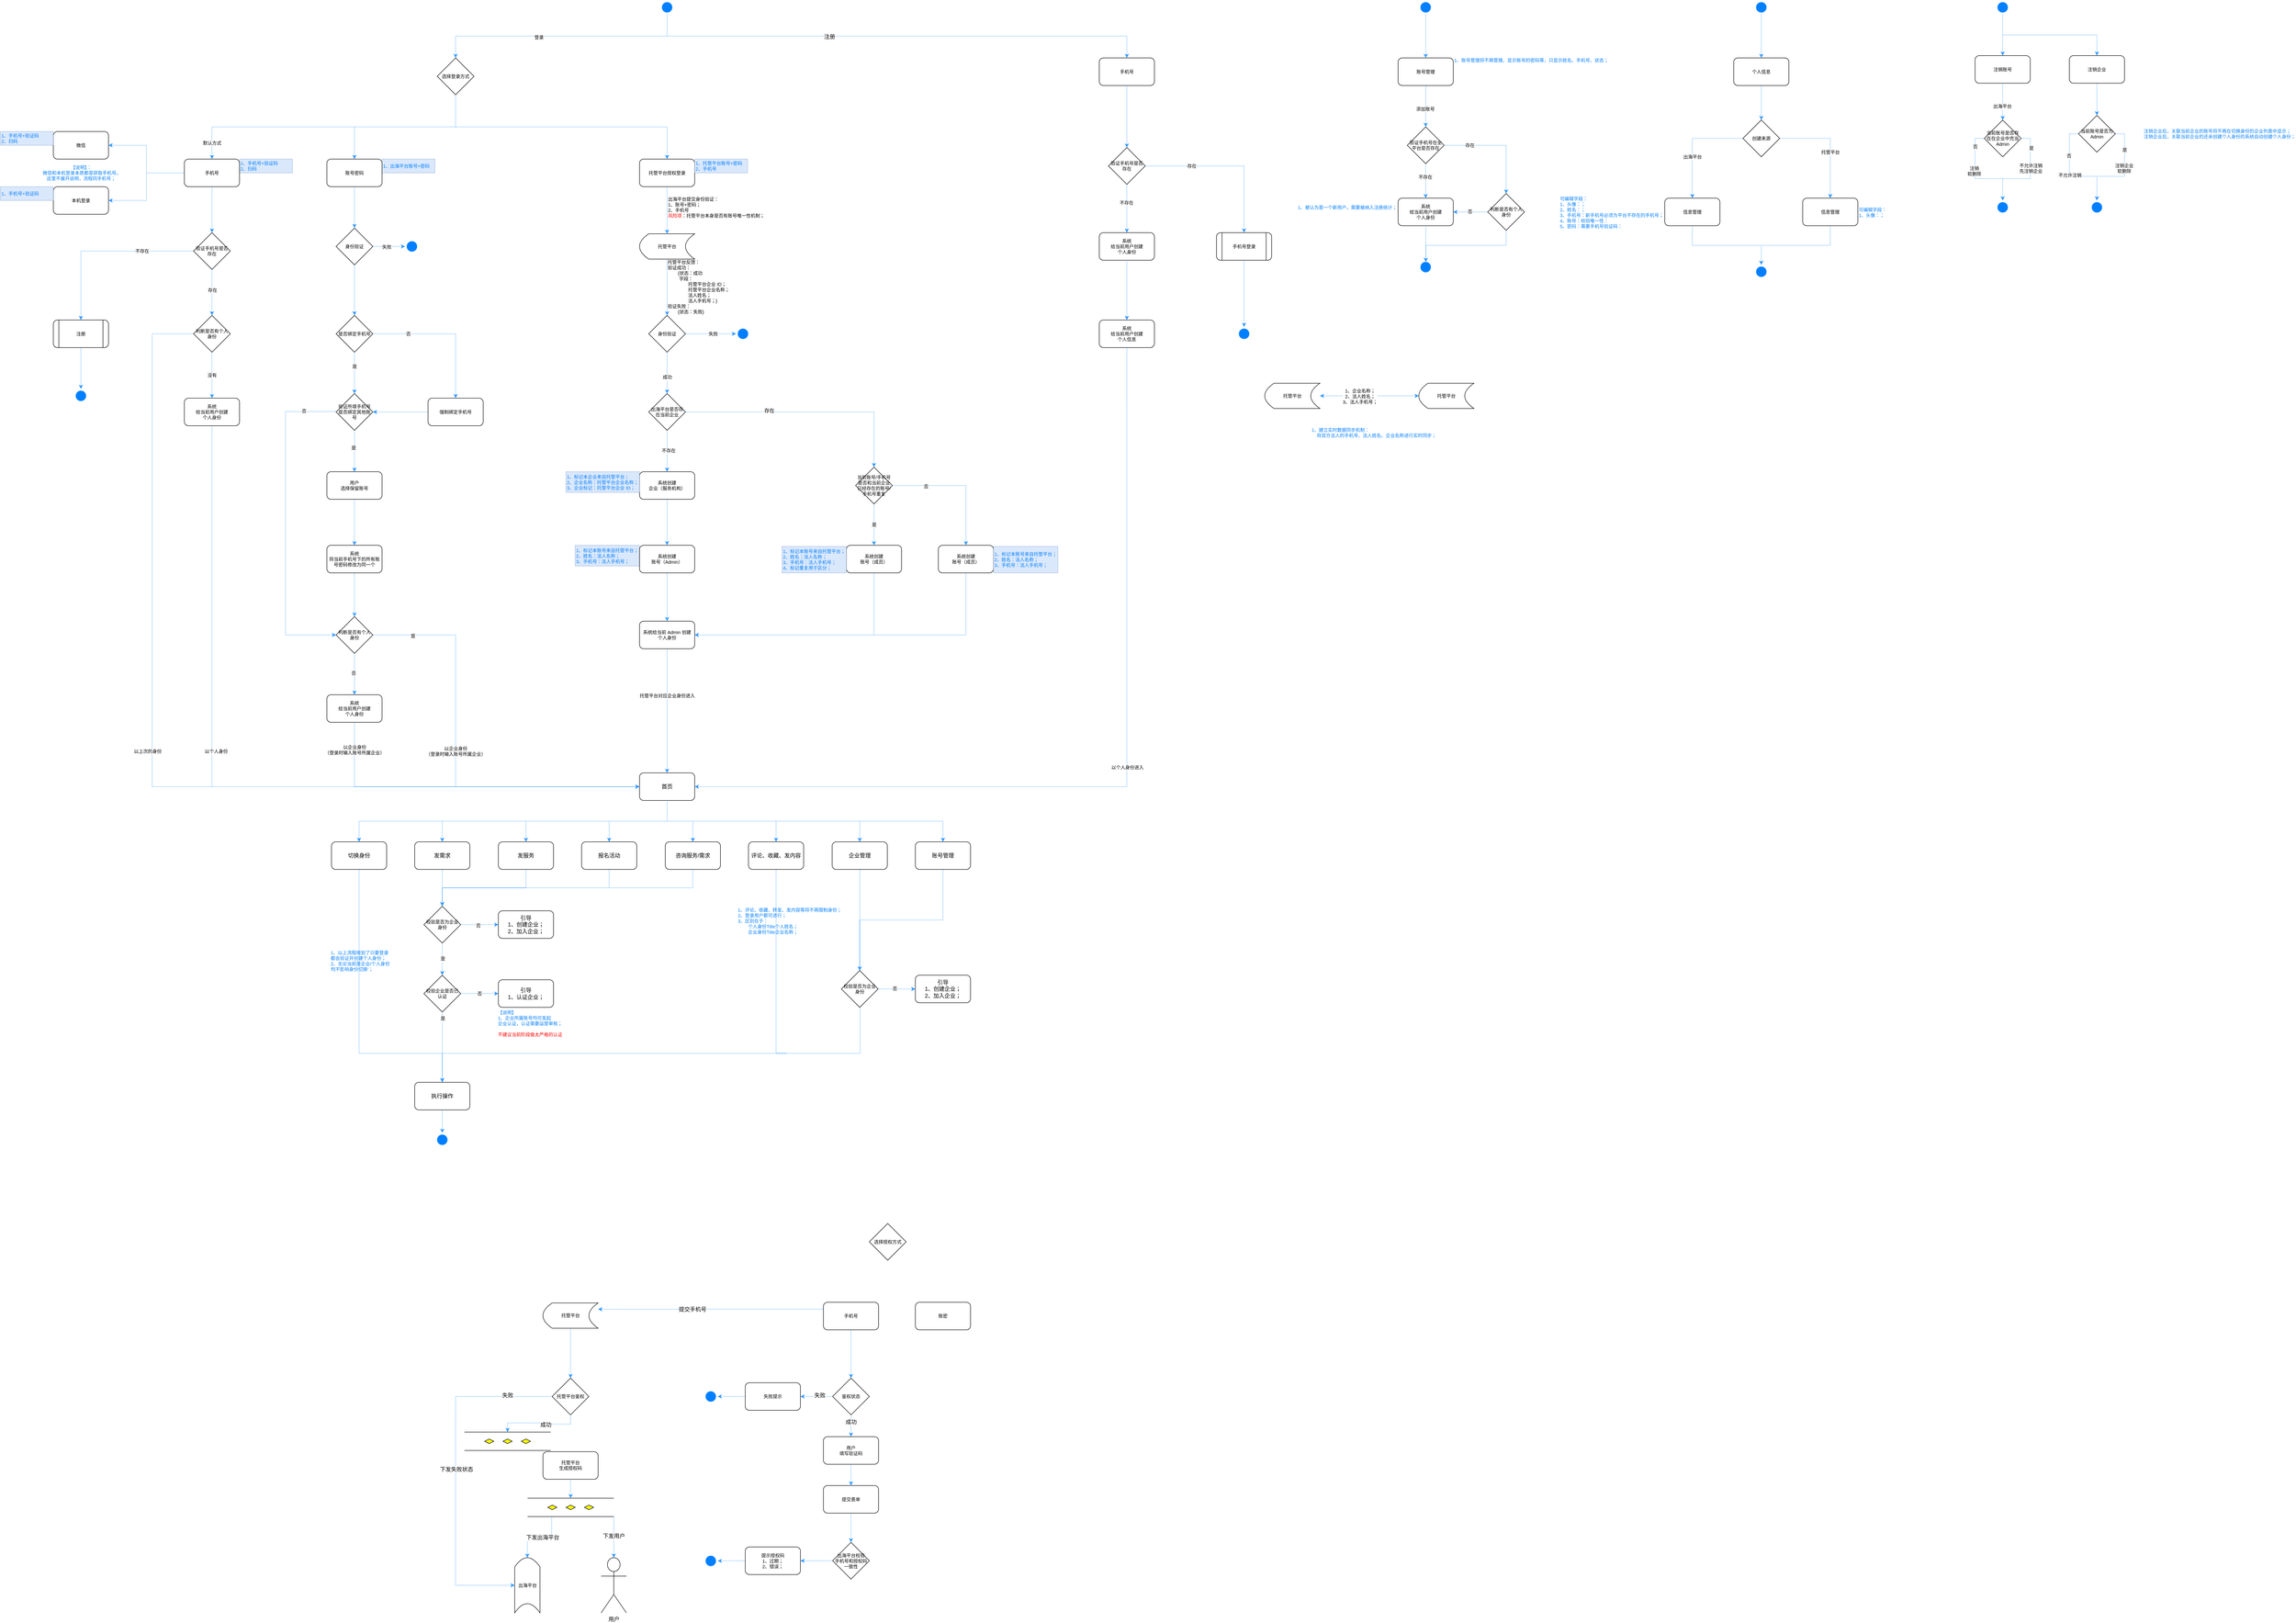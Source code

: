 <mxfile version="26.0.2">
  <diagram id="prtHgNgQTEPvFCAcTncT" name="Page-1">
    <mxGraphModel dx="3236" dy="444" grid="1" gridSize="10" guides="1" tooltips="1" connect="1" arrows="1" fold="1" page="1" pageScale="1" pageWidth="827" pageHeight="1169" math="0" shadow="0">
      <root>
        <mxCell id="0" />
        <mxCell id="1" parent="0" />
        <mxCell id="fUzzR2nEu7n4qf50nULE-17" value="" style="edgeStyle=orthogonalEdgeStyle;rounded=0;orthogonalLoop=1;jettySize=auto;html=1;entryX=0.5;entryY=0;entryDx=0;entryDy=0;dashed=1;dashPattern=1 1;strokeColor=#3399FF;strokeWidth=1;align=center;verticalAlign=middle;fontFamily=Helvetica;fontSize=10;fontColor=default;labelBackgroundColor=default;endArrow=classic;fillColor=#dae8fc;exitX=0.5;exitY=1;exitDx=0;exitDy=0;" parent="1" source="fUzzR2nEu7n4qf50nULE-1" target="fUzzR2nEu7n4qf50nULE-21" edge="1">
          <mxGeometry relative="1" as="geometry">
            <mxPoint x="304" y="235" as="targetPoint" />
          </mxGeometry>
        </mxCell>
        <mxCell id="cKJXrB1gcY8QQICEZJV5-37" value="注册" style="edgeLabel;html=1;align=center;verticalAlign=middle;resizable=0;points=[];fontFamily=Helvetica;fontSize=12;fontColor=default;labelBackgroundColor=default;" vertex="1" connectable="0" parent="fUzzR2nEu7n4qf50nULE-17">
          <mxGeometry x="-0.268" y="-1" relative="1" as="geometry">
            <mxPoint x="-1" as="offset" />
          </mxGeometry>
        </mxCell>
        <mxCell id="fUzzR2nEu7n4qf50nULE-28" value="" style="edgeStyle=orthogonalEdgeStyle;rounded=0;orthogonalLoop=1;jettySize=auto;html=1;dashed=1;dashPattern=1 1;strokeColor=#3399FF;strokeWidth=1;align=center;verticalAlign=middle;fontFamily=Helvetica;fontSize=10;fontColor=default;labelBackgroundColor=default;endArrow=classic;fillColor=#dae8fc;exitX=0.5;exitY=1;exitDx=0;exitDy=0;" parent="1" source="fUzzR2nEu7n4qf50nULE-1" target="fUzzR2nEu7n4qf50nULE-27" edge="1">
          <mxGeometry relative="1" as="geometry" />
        </mxCell>
        <mxCell id="fUzzR2nEu7n4qf50nULE-29" value="登录" style="edgeLabel;html=1;align=center;verticalAlign=middle;resizable=0;points=[];rounded=0;strokeColor=#3399FF;fontFamily=Helvetica;fontSize=10;fontColor=default;fillColor=#dae8fc;dashed=1;dashPattern=1 1;strokeWidth=1;labelBackgroundColor=default;" parent="fUzzR2nEu7n4qf50nULE-28" vertex="1" connectable="0">
          <mxGeometry x="-0.164" y="-1" relative="1" as="geometry">
            <mxPoint x="-95" y="3" as="offset" />
          </mxGeometry>
        </mxCell>
        <mxCell id="fUzzR2nEu7n4qf50nULE-1" value="" style="ellipse;html=1;shape=startState;fillColor=#007FFF;strokeColor=#3399FF;" parent="1" vertex="1">
          <mxGeometry x="-395" y="120" width="30" height="30" as="geometry" />
        </mxCell>
        <mxCell id="fUzzR2nEu7n4qf50nULE-178" style="edgeStyle=orthogonalEdgeStyle;shape=connector;rounded=0;orthogonalLoop=1;jettySize=auto;html=1;exitX=0.5;exitY=1;exitDx=0;exitDy=0;dashed=1;dashPattern=1 1;strokeColor=#3399FF;strokeWidth=1;align=center;verticalAlign=middle;fontFamily=Helvetica;fontSize=10;fontColor=default;labelBackgroundColor=default;endArrow=classic;fillColor=#dae8fc;" parent="1" source="fUzzR2nEu7n4qf50nULE-197" target="fUzzR2nEu7n4qf50nULE-177" edge="1">
          <mxGeometry relative="1" as="geometry" />
        </mxCell>
        <mxCell id="fUzzR2nEu7n4qf50nULE-198" value="不存在" style="edgeLabel;html=1;align=center;verticalAlign=middle;resizable=0;points=[];rounded=1;strokeColor=default;fontFamily=Helvetica;fontSize=10;fontColor=default;fillColor=default;" parent="fUzzR2nEu7n4qf50nULE-178" vertex="1" connectable="0">
          <mxGeometry x="-0.242" y="-1" relative="1" as="geometry">
            <mxPoint as="offset" />
          </mxGeometry>
        </mxCell>
        <mxCell id="fUzzR2nEu7n4qf50nULE-199" style="edgeStyle=orthogonalEdgeStyle;shape=connector;rounded=0;orthogonalLoop=1;jettySize=auto;html=1;exitX=0.5;exitY=1;exitDx=0;exitDy=0;entryX=0.5;entryY=0;entryDx=0;entryDy=0;dashed=1;dashPattern=1 1;strokeColor=#3399FF;strokeWidth=1;align=center;verticalAlign=middle;fontFamily=Helvetica;fontSize=10;fontColor=default;labelBackgroundColor=default;endArrow=classic;fillColor=#dae8fc;" parent="1" source="fUzzR2nEu7n4qf50nULE-21" target="fUzzR2nEu7n4qf50nULE-197" edge="1">
          <mxGeometry relative="1" as="geometry" />
        </mxCell>
        <mxCell id="fUzzR2nEu7n4qf50nULE-21" value="手机号" style="rounded=1;whiteSpace=wrap;html=1;fontSize=10;" parent="1" vertex="1">
          <mxGeometry x="560" y="245" width="120" height="60" as="geometry" />
        </mxCell>
        <mxCell id="fUzzR2nEu7n4qf50nULE-54" style="edgeStyle=orthogonalEdgeStyle;rounded=0;orthogonalLoop=1;jettySize=auto;html=1;exitX=0.5;exitY=1;exitDx=0;exitDy=0;fontFamily=Helvetica;fontSize=10;fontColor=default;dashed=1;dashPattern=1 1;strokeColor=#3399FF;strokeWidth=1;align=center;verticalAlign=middle;labelBackgroundColor=default;endArrow=classic;fillColor=#dae8fc;" parent="1" source="fUzzR2nEu7n4qf50nULE-27" target="fUzzR2nEu7n4qf50nULE-40" edge="1">
          <mxGeometry relative="1" as="geometry" />
        </mxCell>
        <mxCell id="fUzzR2nEu7n4qf50nULE-55" value="默认方式" style="edgeLabel;html=1;align=center;verticalAlign=middle;resizable=0;points=[];rounded=0;strokeColor=#3399FF;fontFamily=Helvetica;fontSize=10;fontColor=default;fillColor=#dae8fc;dashed=1;dashPattern=1 1;strokeWidth=1;labelBackgroundColor=default;" parent="fUzzR2nEu7n4qf50nULE-54" vertex="1" connectable="0">
          <mxGeometry x="0.657" y="1" relative="1" as="geometry">
            <mxPoint x="-45" y="34" as="offset" />
          </mxGeometry>
        </mxCell>
        <mxCell id="fUzzR2nEu7n4qf50nULE-58" style="edgeStyle=orthogonalEdgeStyle;rounded=0;orthogonalLoop=1;jettySize=auto;html=1;exitX=0.5;exitY=1;exitDx=0;exitDy=0;fontFamily=Helvetica;fontSize=10;fontColor=default;fillColor=#dae8fc;strokeColor=#3399FF;strokeWidth=1;dashed=1;dashPattern=1 1;" parent="1" source="fUzzR2nEu7n4qf50nULE-27" target="fUzzR2nEu7n4qf50nULE-34" edge="1">
          <mxGeometry relative="1" as="geometry" />
        </mxCell>
        <mxCell id="fUzzR2nEu7n4qf50nULE-59" style="edgeStyle=orthogonalEdgeStyle;shape=connector;rounded=0;orthogonalLoop=1;jettySize=auto;html=1;exitX=0.5;exitY=1;exitDx=0;exitDy=0;entryX=0.5;entryY=0;entryDx=0;entryDy=0;dashed=1;dashPattern=1 1;strokeColor=#3399FF;strokeWidth=1;align=center;verticalAlign=middle;fontFamily=Helvetica;fontSize=12;fontColor=default;labelBackgroundColor=default;endArrow=classic;fillColor=#dae8fc;" parent="1" source="fUzzR2nEu7n4qf50nULE-27" target="fUzzR2nEu7n4qf50nULE-33" edge="1">
          <mxGeometry relative="1" as="geometry" />
        </mxCell>
        <mxCell id="fUzzR2nEu7n4qf50nULE-27" value="选择登录方式" style="rhombus;whiteSpace=wrap;html=1;fillColor=#FFFFFF;strokeColor=#000000;fontSize=10;" parent="1" vertex="1">
          <mxGeometry x="-880" y="245" width="80" height="80" as="geometry" />
        </mxCell>
        <mxCell id="fUzzR2nEu7n4qf50nULE-36" style="edgeStyle=orthogonalEdgeStyle;rounded=0;orthogonalLoop=1;jettySize=auto;html=1;exitX=0.5;exitY=1;exitDx=0;exitDy=0;fontFamily=Helvetica;fontSize=10;fontColor=default;" parent="1" edge="1">
          <mxGeometry relative="1" as="geometry">
            <mxPoint x="130" y="540" as="targetPoint" />
          </mxGeometry>
        </mxCell>
        <mxCell id="fUzzR2nEu7n4qf50nULE-70" style="edgeStyle=orthogonalEdgeStyle;shape=connector;rounded=0;orthogonalLoop=1;jettySize=auto;html=1;exitX=0;exitY=0.5;exitDx=0;exitDy=0;entryX=1;entryY=0.5;entryDx=0;entryDy=0;dashed=1;dashPattern=1 1;strokeColor=#3399FF;strokeWidth=1;align=center;verticalAlign=middle;fontFamily=Helvetica;fontSize=10;fontColor=default;labelBackgroundColor=default;endArrow=classic;fillColor=#dae8fc;" parent="1" source="fUzzR2nEu7n4qf50nULE-40" target="fUzzR2nEu7n4qf50nULE-41" edge="1">
          <mxGeometry relative="1" as="geometry" />
        </mxCell>
        <mxCell id="fUzzR2nEu7n4qf50nULE-71" style="edgeStyle=orthogonalEdgeStyle;shape=connector;rounded=0;orthogonalLoop=1;jettySize=auto;html=1;exitX=0;exitY=0.5;exitDx=0;exitDy=0;entryX=1;entryY=0.5;entryDx=0;entryDy=0;dashed=1;dashPattern=1 1;strokeColor=#3399FF;strokeWidth=1;align=center;verticalAlign=middle;fontFamily=Helvetica;fontSize=10;fontColor=default;labelBackgroundColor=default;endArrow=classic;fillColor=#dae8fc;" parent="1" source="fUzzR2nEu7n4qf50nULE-40" target="fUzzR2nEu7n4qf50nULE-62" edge="1">
          <mxGeometry relative="1" as="geometry" />
        </mxCell>
        <mxCell id="fUzzR2nEu7n4qf50nULE-74" value="【说明】：&lt;div&gt;&amp;nbsp;微信和本机登录本质都是获取手机号，&lt;/div&gt;&lt;div&gt;这里不展开说明，流程同手机号；&lt;/div&gt;" style="text;html=1;align=center;verticalAlign=middle;resizable=0;points=[];autosize=1;strokeColor=none;fillColor=none;fontFamily=Helvetica;fontSize=10;fontColor=#007FFF;" parent="1" vertex="1">
          <mxGeometry x="-1755" y="470" width="200" height="50" as="geometry" />
        </mxCell>
        <mxCell id="fUzzR2nEu7n4qf50nULE-122" style="edgeStyle=orthogonalEdgeStyle;shape=connector;rounded=0;orthogonalLoop=1;jettySize=auto;html=1;exitX=0.5;exitY=1;exitDx=0;exitDy=0;dashed=1;dashPattern=1 1;strokeColor=#3399FF;strokeWidth=1;align=center;verticalAlign=middle;fontFamily=Helvetica;fontSize=10;fontColor=default;labelBackgroundColor=default;endArrow=classic;fillColor=#dae8fc;" parent="1" source="fUzzR2nEu7n4qf50nULE-75" target="fUzzR2nEu7n4qf50nULE-80" edge="1">
          <mxGeometry relative="1" as="geometry">
            <Array as="points">
              <mxPoint x="-380" y="770" />
              <mxPoint x="-380" y="770" />
            </Array>
          </mxGeometry>
        </mxCell>
        <mxCell id="fUzzR2nEu7n4qf50nULE-123" value="&lt;div style=&quot;text-align: left;&quot;&gt;托管平台反馈：&lt;div&gt;验证成功：&lt;/div&gt;&lt;div&gt;&lt;span style=&quot;white-space-collapse: preserve;&quot;&gt;&#x9;&lt;/span&gt;{状态：成功&lt;/div&gt;&lt;div&gt;&lt;span style=&quot;white-space-collapse: preserve;&quot;&gt;&#x9;&lt;/span&gt;&amp;nbsp;字段：&lt;/div&gt;&lt;div&gt;&lt;span style=&quot;&quot;&gt;&lt;span style=&quot;white-space-collapse: preserve;&quot;&gt;&#x9;&lt;/span&gt;&lt;span style=&quot;white-space-collapse: preserve;&quot;&gt;&#x9;&lt;/span&gt;托管平台企业 ID；&lt;/span&gt;&lt;/div&gt;&lt;div&gt;&lt;span style=&quot;&quot;&gt;&lt;span style=&quot;white-space-collapse: preserve;&quot;&gt;&#x9;&lt;/span&gt;&lt;span style=&quot;white-space-collapse: preserve;&quot;&gt;&#x9;&lt;/span&gt;托管平台企业名称；&lt;/span&gt;&lt;/div&gt;&lt;div&gt;&lt;span style=&quot;&quot;&gt;&lt;span style=&quot;white-space-collapse: preserve;&quot;&gt;&#x9;&lt;/span&gt;&lt;span style=&quot;white-space-collapse: preserve;&quot;&gt;&#x9;&lt;/span&gt;法人姓名；&lt;/span&gt;&lt;/div&gt;&lt;div&gt;&lt;span style=&quot;&quot;&gt;&lt;span style=&quot;white-space-collapse: preserve;&quot;&gt;&#x9;&lt;/span&gt;&lt;span style=&quot;white-space-collapse: preserve;&quot;&gt;&#x9;&lt;/span&gt;法人手机号；&lt;/span&gt;&lt;span style=&quot;background-color: initial;&quot;&gt;}&lt;/span&gt;&lt;/div&gt;&lt;div&gt;验证失败：&lt;/div&gt;&lt;/div&gt;&lt;div style=&quot;text-align: left;&quot;&gt;&lt;span style=&quot;white-space-collapse: preserve;&quot;&gt;&#x9;&lt;/span&gt;{状态：失败&lt;span style=&quot;&quot;&gt;}&lt;/span&gt;&lt;/div&gt;" style="edgeLabel;html=1;align=center;verticalAlign=middle;resizable=0;points=[];rounded=1;strokeColor=default;fontFamily=Helvetica;fontSize=10;fontColor=default;fillColor=default;labelBackgroundColor=none;direction=north;" parent="fUzzR2nEu7n4qf50nULE-122" vertex="1" connectable="0">
          <mxGeometry x="0.001" y="1" relative="1" as="geometry">
            <mxPoint x="67" y="-1" as="offset" />
          </mxGeometry>
        </mxCell>
        <mxCell id="fUzzR2nEu7n4qf50nULE-75" value="托管平台" style="shape=dataStorage;whiteSpace=wrap;html=1;fixedSize=1;rounded=1;strokeColor=default;align=center;verticalAlign=middle;fontFamily=Helvetica;fontSize=10;fontColor=default;fillColor=default;" parent="1" vertex="1">
          <mxGeometry x="-440" y="627.5" width="120" height="55" as="geometry" />
        </mxCell>
        <mxCell id="fUzzR2nEu7n4qf50nULE-76" style="edgeStyle=orthogonalEdgeStyle;shape=connector;rounded=0;orthogonalLoop=1;jettySize=auto;html=1;entryX=0.5;entryY=0;entryDx=0;entryDy=0;strokeColor=#3399FF;strokeWidth=1;align=center;verticalAlign=middle;fontFamily=Helvetica;fontSize=10;fontColor=default;labelBackgroundColor=default;endArrow=classic;fillColor=#dae8fc;horizontal=1;startArrow=none;startFill=0;dashed=1;dashPattern=1 1;exitX=0.5;exitY=1;exitDx=0;exitDy=0;" parent="1" source="fUzzR2nEu7n4qf50nULE-33" target="fUzzR2nEu7n4qf50nULE-75" edge="1">
          <mxGeometry relative="1" as="geometry">
            <mxPoint x="-310" y="500" as="sourcePoint" />
          </mxGeometry>
        </mxCell>
        <mxCell id="fUzzR2nEu7n4qf50nULE-79" value="&lt;span style=&quot;&quot;&gt;出海平台提交身份验证：&lt;/span&gt;&lt;div style=&quot;&quot;&gt;1、账号+&lt;span style=&quot;background-color: transparent; color: light-dark(rgb(0, 0, 0), rgb(255, 255, 255));&quot;&gt;密码；&lt;/span&gt;&lt;/div&gt;&lt;div style=&quot;&quot;&gt;&lt;span style=&quot;background-color: transparent; color: light-dark(rgb(0, 0, 0), rgb(255, 255, 255));&quot;&gt;2、手机号&lt;/span&gt;&lt;/div&gt;&lt;div style=&quot;&quot;&gt;&lt;font color=&quot;#ff0000&quot;&gt;风险项&lt;/font&gt;：托管平台本身是否有账号唯一性机制；&lt;/div&gt;" style="edgeLabel;html=1;align=left;verticalAlign=middle;resizable=0;points=[];rounded=1;strokeColor=default;fontFamily=Helvetica;fontSize=10;fontColor=default;fillColor=default;labelBackgroundColor=none;" parent="fUzzR2nEu7n4qf50nULE-76" vertex="1" connectable="0">
          <mxGeometry x="0.15" y="2" relative="1" as="geometry">
            <mxPoint x="-2" y="-14" as="offset" />
          </mxGeometry>
        </mxCell>
        <mxCell id="fUzzR2nEu7n4qf50nULE-86" style="edgeStyle=orthogonalEdgeStyle;shape=connector;rounded=0;orthogonalLoop=1;jettySize=auto;html=1;exitX=0.5;exitY=1;exitDx=0;exitDy=0;dashed=1;dashPattern=1 1;strokeColor=#3399FF;strokeWidth=1;align=center;verticalAlign=middle;fontFamily=Helvetica;fontSize=10;fontColor=default;labelBackgroundColor=default;endArrow=classic;fillColor=#dae8fc;" parent="1" source="fUzzR2nEu7n4qf50nULE-80" target="fUzzR2nEu7n4qf50nULE-84" edge="1">
          <mxGeometry relative="1" as="geometry" />
        </mxCell>
        <mxCell id="fUzzR2nEu7n4qf50nULE-87" value="成功" style="edgeLabel;html=1;align=center;verticalAlign=middle;resizable=0;points=[];rounded=1;strokeColor=default;fontFamily=Helvetica;fontSize=10;fontColor=default;fillColor=default;" parent="fUzzR2nEu7n4qf50nULE-86" vertex="1" connectable="0">
          <mxGeometry x="0.198" relative="1" as="geometry">
            <mxPoint as="offset" />
          </mxGeometry>
        </mxCell>
        <mxCell id="fUzzR2nEu7n4qf50nULE-90" style="edgeStyle=orthogonalEdgeStyle;shape=connector;rounded=0;orthogonalLoop=1;jettySize=auto;html=1;exitX=1;exitY=0.5;exitDx=0;exitDy=0;entryX=0;entryY=0.5;entryDx=0;entryDy=0;dashed=1;dashPattern=1 1;strokeColor=#3399FF;strokeWidth=1;align=center;verticalAlign=middle;fontFamily=Helvetica;fontSize=10;fontColor=default;labelBackgroundColor=default;endArrow=classic;fillColor=#dae8fc;" parent="1" source="fUzzR2nEu7n4qf50nULE-80" target="fUzzR2nEu7n4qf50nULE-126" edge="1">
          <mxGeometry relative="1" as="geometry" />
        </mxCell>
        <mxCell id="fUzzR2nEu7n4qf50nULE-104" value="失败" style="edgeLabel;html=1;align=center;verticalAlign=middle;resizable=0;points=[];rounded=1;strokeColor=default;fontFamily=Helvetica;fontSize=10;fontColor=default;fillColor=default;" parent="fUzzR2nEu7n4qf50nULE-90" vertex="1" connectable="0">
          <mxGeometry x="0.079" y="-1" relative="1" as="geometry">
            <mxPoint y="-1" as="offset" />
          </mxGeometry>
        </mxCell>
        <mxCell id="fUzzR2nEu7n4qf50nULE-80" value="身份验证" style="rhombus;whiteSpace=wrap;html=1;fillColor=#FFFFFF;strokeColor=#000000;fontSize=10;" parent="1" vertex="1">
          <mxGeometry x="-420" y="805.0" width="80" height="80" as="geometry" />
        </mxCell>
        <mxCell id="fUzzR2nEu7n4qf50nULE-92" style="edgeStyle=orthogonalEdgeStyle;shape=connector;rounded=0;orthogonalLoop=1;jettySize=auto;html=1;exitX=0.5;exitY=1;exitDx=0;exitDy=0;dashed=1;dashPattern=1 1;strokeColor=#3399FF;strokeWidth=1;align=center;verticalAlign=middle;fontFamily=Helvetica;fontSize=10;fontColor=default;labelBackgroundColor=default;endArrow=classic;fillColor=#dae8fc;entryX=0.5;entryY=0;entryDx=0;entryDy=0;" parent="1" source="fUzzR2nEu7n4qf50nULE-84" target="fUzzR2nEu7n4qf50nULE-91" edge="1">
          <mxGeometry relative="1" as="geometry">
            <mxPoint x="-487" y="1360.86" as="targetPoint" />
          </mxGeometry>
        </mxCell>
        <mxCell id="fUzzR2nEu7n4qf50nULE-95" value="" style="edgeLabel;html=1;align=center;verticalAlign=middle;resizable=0;points=[];rounded=1;strokeColor=default;fontFamily=Helvetica;fontSize=10;fontColor=default;fillColor=default;direction=north;" parent="fUzzR2nEu7n4qf50nULE-92" vertex="1" connectable="0">
          <mxGeometry x="0.035" y="-3" relative="1" as="geometry">
            <mxPoint x="-2" as="offset" />
          </mxGeometry>
        </mxCell>
        <mxCell id="fUzzR2nEu7n4qf50nULE-97" value="不存在" style="edgeLabel;html=1;align=center;verticalAlign=middle;resizable=0;points=[];rounded=1;strokeColor=default;fontFamily=Helvetica;fontSize=10;fontColor=default;fillColor=default;" parent="fUzzR2nEu7n4qf50nULE-92" vertex="1" connectable="0">
          <mxGeometry x="-0.033" y="3" relative="1" as="geometry">
            <mxPoint as="offset" />
          </mxGeometry>
        </mxCell>
        <mxCell id="fUzzR2nEu7n4qf50nULE-84" value="出海平台是否存在当前企业" style="rhombus;whiteSpace=wrap;html=1;fillColor=#FFFFFF;strokeColor=#000000;fontSize=10;" parent="1" vertex="1">
          <mxGeometry x="-420" y="975.0" width="80" height="80" as="geometry" />
        </mxCell>
        <mxCell id="fUzzR2nEu7n4qf50nULE-89" value="" style="ellipse;html=1;shape=startState;fillColor=#007FFF;strokeColor=#3399FF;" parent="1" vertex="1">
          <mxGeometry x="-884" y="2583" width="30" height="30" as="geometry" />
        </mxCell>
        <mxCell id="fUzzR2nEu7n4qf50nULE-108" style="edgeStyle=orthogonalEdgeStyle;shape=connector;rounded=0;orthogonalLoop=1;jettySize=auto;html=1;exitX=0.5;exitY=1;exitDx=0;exitDy=0;entryX=0.5;entryY=0;entryDx=0;entryDy=0;dashed=1;dashPattern=1 1;strokeColor=#3399FF;strokeWidth=1;align=center;verticalAlign=middle;fontFamily=Helvetica;fontSize=10;fontColor=default;labelBackgroundColor=default;endArrow=classic;fillColor=#dae8fc;" parent="1" source="fUzzR2nEu7n4qf50nULE-93" target="fUzzR2nEu7n4qf50nULE-107" edge="1">
          <mxGeometry relative="1" as="geometry" />
        </mxCell>
        <mxCell id="fUzzR2nEu7n4qf50nULE-109" value="" style="edgeLabel;html=1;align=center;verticalAlign=middle;resizable=0;points=[];rounded=1;strokeColor=default;fontFamily=Helvetica;fontSize=10;fontColor=default;fillColor=default;" parent="fUzzR2nEu7n4qf50nULE-108" vertex="1" connectable="0">
          <mxGeometry x="-0.078" y="-2" relative="1" as="geometry">
            <mxPoint as="offset" />
          </mxGeometry>
        </mxCell>
        <mxCell id="fUzzR2nEu7n4qf50nULE-105" style="edgeStyle=orthogonalEdgeStyle;shape=connector;rounded=0;orthogonalLoop=1;jettySize=auto;html=1;exitX=0.5;exitY=1;exitDx=0;exitDy=0;entryX=0.5;entryY=0;entryDx=0;entryDy=0;dashed=1;dashPattern=1 1;strokeColor=#3399FF;strokeWidth=1;align=center;verticalAlign=middle;fontFamily=Helvetica;fontSize=10;fontColor=default;labelBackgroundColor=default;endArrow=classic;fillColor=#dae8fc;" parent="1" source="fUzzR2nEu7n4qf50nULE-91" target="fUzzR2nEu7n4qf50nULE-93" edge="1">
          <mxGeometry relative="1" as="geometry" />
        </mxCell>
        <mxCell id="fUzzR2nEu7n4qf50nULE-106" value="" style="edgeLabel;html=1;align=center;verticalAlign=middle;resizable=0;points=[];rounded=1;strokeColor=default;fontFamily=Helvetica;fontSize=10;fontColor=default;fillColor=default;" parent="fUzzR2nEu7n4qf50nULE-105" vertex="1" connectable="0">
          <mxGeometry x="-0.253" y="2" relative="1" as="geometry">
            <mxPoint as="offset" />
          </mxGeometry>
        </mxCell>
        <mxCell id="fUzzR2nEu7n4qf50nULE-111" style="edgeStyle=orthogonalEdgeStyle;shape=connector;rounded=0;orthogonalLoop=1;jettySize=auto;html=1;exitX=0.5;exitY=1;exitDx=0;exitDy=0;entryX=0.5;entryY=0;entryDx=0;entryDy=0;dashed=1;dashPattern=1 1;strokeColor=#3399FF;strokeWidth=1;align=center;verticalAlign=middle;fontFamily=Helvetica;fontSize=10;fontColor=default;labelBackgroundColor=default;endArrow=classic;fillColor=#dae8fc;" parent="1" source="fUzzR2nEu7n4qf50nULE-107" target="fUzzR2nEu7n4qf50nULE-110" edge="1">
          <mxGeometry relative="1" as="geometry" />
        </mxCell>
        <mxCell id="fUzzR2nEu7n4qf50nULE-119" value="托管平台对应企业身份进入" style="edgeLabel;html=1;align=center;verticalAlign=middle;resizable=0;points=[];rounded=1;strokeColor=default;fontFamily=Helvetica;fontSize=10;fontColor=default;fillColor=default;" parent="fUzzR2nEu7n4qf50nULE-111" vertex="1" connectable="0">
          <mxGeometry x="-0.322" y="-1" relative="1" as="geometry">
            <mxPoint x="1" y="10" as="offset" />
          </mxGeometry>
        </mxCell>
        <mxCell id="fUzzR2nEu7n4qf50nULE-107" value="系统给当前&amp;nbsp;Admin 创建&lt;div&gt;个人身份&lt;/div&gt;" style="rounded=1;whiteSpace=wrap;html=1;strokeColor=default;align=center;verticalAlign=middle;fontFamily=Helvetica;fontSize=10;fontColor=default;fillColor=default;" parent="1" vertex="1">
          <mxGeometry x="-440" y="1470.0" width="120" height="60" as="geometry" />
        </mxCell>
        <mxCell id="fUzzR2nEu7n4qf50nULE-110" value="&lt;span style=&quot;font-size: 12px; text-align: left;&quot;&gt;首页&lt;/span&gt;" style="rounded=1;whiteSpace=wrap;html=1;strokeColor=default;align=center;verticalAlign=middle;fontFamily=Helvetica;fontSize=10;fontColor=default;fillColor=default;" parent="1" vertex="1">
          <mxGeometry x="-440" y="1800" width="120" height="60" as="geometry" />
        </mxCell>
        <mxCell id="fUzzR2nEu7n4qf50nULE-125" style="edgeStyle=orthogonalEdgeStyle;shape=connector;rounded=0;orthogonalLoop=1;jettySize=auto;html=1;exitX=1;exitY=0.5;exitDx=0;exitDy=0;dashed=1;dashPattern=1 1;strokeColor=#3399FF;strokeWidth=1;align=center;verticalAlign=middle;fontFamily=Helvetica;fontSize=10;fontColor=default;labelBackgroundColor=default;endArrow=classic;fillColor=#dae8fc;entryX=0;entryY=0.5;entryDx=0;entryDy=0;" parent="1" source="fUzzR2nEu7n4qf50nULE-121" target="fUzzR2nEu7n4qf50nULE-127" edge="1">
          <mxGeometry relative="1" as="geometry">
            <mxPoint x="-790" y="730" as="targetPoint" />
          </mxGeometry>
        </mxCell>
        <mxCell id="fUzzR2nEu7n4qf50nULE-130" value="失败" style="edgeLabel;html=1;align=center;verticalAlign=middle;resizable=0;points=[];rounded=1;strokeColor=default;fontFamily=Helvetica;fontSize=10;fontColor=default;fillColor=default;" parent="fUzzR2nEu7n4qf50nULE-125" vertex="1" connectable="0">
          <mxGeometry x="-0.15" y="-1" relative="1" as="geometry">
            <mxPoint as="offset" />
          </mxGeometry>
        </mxCell>
        <mxCell id="fUzzR2nEu7n4qf50nULE-129" style="edgeStyle=orthogonalEdgeStyle;shape=connector;rounded=0;orthogonalLoop=1;jettySize=auto;html=1;exitX=0.5;exitY=1;exitDx=0;exitDy=0;entryX=0.5;entryY=0;entryDx=0;entryDy=0;dashed=1;dashPattern=1 1;strokeColor=#3399FF;strokeWidth=1;align=center;verticalAlign=middle;fontFamily=Helvetica;fontSize=10;fontColor=default;labelBackgroundColor=default;endArrow=classic;fillColor=#dae8fc;" parent="1" source="fUzzR2nEu7n4qf50nULE-121" target="fUzzR2nEu7n4qf50nULE-128" edge="1">
          <mxGeometry relative="1" as="geometry" />
        </mxCell>
        <mxCell id="fUzzR2nEu7n4qf50nULE-121" value="身份验证" style="rhombus;whiteSpace=wrap;html=1;fillColor=#FFFFFF;strokeColor=#000000;fontSize=10;" parent="1" vertex="1">
          <mxGeometry x="-1100" y="615" width="80" height="80" as="geometry" />
        </mxCell>
        <mxCell id="fUzzR2nEu7n4qf50nULE-124" style="edgeStyle=orthogonalEdgeStyle;shape=connector;rounded=0;orthogonalLoop=1;jettySize=auto;html=1;exitX=0.5;exitY=1;exitDx=0;exitDy=0;entryX=0.5;entryY=0;entryDx=0;entryDy=0;dashed=1;dashPattern=1 1;strokeColor=#3399FF;strokeWidth=1;align=center;verticalAlign=middle;fontFamily=Helvetica;fontSize=10;fontColor=default;labelBackgroundColor=default;endArrow=classic;fillColor=#dae8fc;" parent="1" source="fUzzR2nEu7n4qf50nULE-34" target="fUzzR2nEu7n4qf50nULE-121" edge="1">
          <mxGeometry relative="1" as="geometry" />
        </mxCell>
        <mxCell id="fUzzR2nEu7n4qf50nULE-126" value="" style="ellipse;html=1;shape=startState;fillColor=#007FFF;strokeColor=#3399FF;" parent="1" vertex="1">
          <mxGeometry x="-230" y="830.0" width="30" height="30" as="geometry" />
        </mxCell>
        <mxCell id="fUzzR2nEu7n4qf50nULE-127" value="" style="ellipse;html=1;shape=startState;fillColor=#007FFF;strokeColor=#3399FF;" parent="1" vertex="1">
          <mxGeometry x="-950" y="640" width="30" height="30" as="geometry" />
        </mxCell>
        <mxCell id="fUzzR2nEu7n4qf50nULE-131" style="edgeStyle=orthogonalEdgeStyle;shape=connector;rounded=0;orthogonalLoop=1;jettySize=auto;html=1;exitX=0;exitY=0.5;exitDx=0;exitDy=0;entryX=0;entryY=0.5;entryDx=0;entryDy=0;dashed=1;dashPattern=1 1;strokeColor=#3399FF;strokeWidth=1;align=center;verticalAlign=middle;fontFamily=Helvetica;fontSize=10;fontColor=default;labelBackgroundColor=default;endArrow=classic;fillColor=#dae8fc;" parent="1" source="fUzzR2nEu7n4qf50nULE-136" target="fUzzR2nEu7n4qf50nULE-153" edge="1">
          <mxGeometry relative="1" as="geometry">
            <mxPoint x="-620" y="1230" as="targetPoint" />
            <Array as="points">
              <mxPoint x="-1210" y="1014" />
              <mxPoint x="-1210" y="1500" />
            </Array>
          </mxGeometry>
        </mxCell>
        <mxCell id="fUzzR2nEu7n4qf50nULE-132" value="" style="edgeLabel;html=1;align=center;verticalAlign=middle;resizable=0;points=[];rounded=1;strokeColor=default;fontFamily=Helvetica;fontSize=10;fontColor=default;fillColor=default;" parent="fUzzR2nEu7n4qf50nULE-131" vertex="1" connectable="0">
          <mxGeometry x="-0.462" y="1" relative="1" as="geometry">
            <mxPoint y="137" as="offset" />
          </mxGeometry>
        </mxCell>
        <mxCell id="fUzzR2nEu7n4qf50nULE-141" value="否" style="edgeLabel;html=1;align=center;verticalAlign=middle;resizable=0;points=[];rounded=1;strokeColor=default;fontFamily=Helvetica;fontSize=10;fontColor=default;fillColor=default;" parent="fUzzR2nEu7n4qf50nULE-131" vertex="1" connectable="0">
          <mxGeometry x="-0.69" y="2" relative="1" as="geometry">
            <mxPoint x="38" y="-3" as="offset" />
          </mxGeometry>
        </mxCell>
        <mxCell id="fUzzR2nEu7n4qf50nULE-134" style="edgeStyle=orthogonalEdgeStyle;shape=connector;rounded=0;orthogonalLoop=1;jettySize=auto;html=1;dashed=1;dashPattern=1 1;strokeColor=#3399FF;strokeWidth=1;align=center;verticalAlign=middle;fontFamily=Helvetica;fontSize=10;fontColor=default;labelBackgroundColor=default;endArrow=classic;fillColor=#dae8fc;exitX=1;exitY=0.5;exitDx=0;exitDy=0;" parent="1" source="fUzzR2nEu7n4qf50nULE-128" target="fUzzR2nEu7n4qf50nULE-133" edge="1">
          <mxGeometry relative="1" as="geometry" />
        </mxCell>
        <mxCell id="fUzzR2nEu7n4qf50nULE-135" value="否" style="edgeLabel;html=1;align=center;verticalAlign=middle;resizable=0;points=[];rounded=1;strokeColor=default;fontFamily=Helvetica;fontSize=10;fontColor=default;fillColor=default;" parent="fUzzR2nEu7n4qf50nULE-134" vertex="1" connectable="0">
          <mxGeometry x="-0.519" relative="1" as="geometry">
            <mxPoint as="offset" />
          </mxGeometry>
        </mxCell>
        <mxCell id="fUzzR2nEu7n4qf50nULE-128" value="是否绑定手机号" style="rhombus;whiteSpace=wrap;html=1;fillColor=#FFFFFF;strokeColor=#000000;fontSize=10;" parent="1" vertex="1">
          <mxGeometry x="-1100" y="805" width="80" height="80" as="geometry" />
        </mxCell>
        <mxCell id="fUzzR2nEu7n4qf50nULE-137" style="edgeStyle=orthogonalEdgeStyle;shape=connector;rounded=0;orthogonalLoop=1;jettySize=auto;html=1;exitX=0.5;exitY=1;exitDx=0;exitDy=0;dashed=1;dashPattern=1 1;strokeColor=#3399FF;strokeWidth=1;align=center;verticalAlign=middle;fontFamily=Helvetica;fontSize=10;fontColor=default;labelBackgroundColor=default;endArrow=classic;fillColor=#dae8fc;" parent="1" source="fUzzR2nEu7n4qf50nULE-128" target="fUzzR2nEu7n4qf50nULE-136" edge="1">
          <mxGeometry relative="1" as="geometry" />
        </mxCell>
        <mxCell id="fUzzR2nEu7n4qf50nULE-138" value="是" style="edgeLabel;html=1;align=center;verticalAlign=middle;resizable=0;points=[];rounded=1;strokeColor=default;fontFamily=Helvetica;fontSize=10;fontColor=default;fillColor=default;" parent="fUzzR2nEu7n4qf50nULE-137" vertex="1" connectable="0">
          <mxGeometry x="-0.312" relative="1" as="geometry">
            <mxPoint as="offset" />
          </mxGeometry>
        </mxCell>
        <mxCell id="fUzzR2nEu7n4qf50nULE-139" style="edgeStyle=orthogonalEdgeStyle;shape=connector;rounded=0;orthogonalLoop=1;jettySize=auto;html=1;entryX=1;entryY=0.5;entryDx=0;entryDy=0;dashed=1;dashPattern=1 1;strokeColor=#3399FF;strokeWidth=1;align=center;verticalAlign=middle;fontFamily=Helvetica;fontSize=10;fontColor=default;labelBackgroundColor=default;endArrow=classic;fillColor=#dae8fc;exitX=0;exitY=0.5;exitDx=0;exitDy=0;" parent="1" source="fUzzR2nEu7n4qf50nULE-133" target="fUzzR2nEu7n4qf50nULE-136" edge="1">
          <mxGeometry relative="1" as="geometry" />
        </mxCell>
        <mxCell id="fUzzR2nEu7n4qf50nULE-133" value="强制绑定手机号" style="rounded=1;whiteSpace=wrap;html=1;strokeColor=default;align=center;verticalAlign=middle;fontFamily=Helvetica;fontSize=10;fontColor=default;fillColor=default;" parent="1" vertex="1">
          <mxGeometry x="-900" y="985" width="120" height="60" as="geometry" />
        </mxCell>
        <mxCell id="fUzzR2nEu7n4qf50nULE-142" style="edgeStyle=orthogonalEdgeStyle;shape=connector;rounded=0;orthogonalLoop=1;jettySize=auto;html=1;exitX=0.5;exitY=1;exitDx=0;exitDy=0;entryX=0.5;entryY=0;entryDx=0;entryDy=0;dashed=1;dashPattern=1 1;strokeColor=#3399FF;strokeWidth=1;align=center;verticalAlign=middle;fontFamily=Helvetica;fontSize=10;fontColor=default;labelBackgroundColor=default;endArrow=classic;fillColor=#dae8fc;" parent="1" source="fUzzR2nEu7n4qf50nULE-136" target="fUzzR2nEu7n4qf50nULE-140" edge="1">
          <mxGeometry relative="1" as="geometry" />
        </mxCell>
        <mxCell id="fUzzR2nEu7n4qf50nULE-147" value="是" style="edgeLabel;html=1;align=center;verticalAlign=middle;resizable=0;points=[];rounded=1;strokeColor=default;fontFamily=Helvetica;fontSize=10;fontColor=default;fillColor=default;" parent="fUzzR2nEu7n4qf50nULE-142" vertex="1" connectable="0">
          <mxGeometry x="-0.153" y="-2" relative="1" as="geometry">
            <mxPoint as="offset" />
          </mxGeometry>
        </mxCell>
        <mxCell id="fUzzR2nEu7n4qf50nULE-136" value="验证所填手机号是否绑定其他账号" style="rhombus;whiteSpace=wrap;html=1;fillColor=#FFFFFF;strokeColor=#000000;fontSize=10;" parent="1" vertex="1">
          <mxGeometry x="-1100" y="975" width="80" height="80" as="geometry" />
        </mxCell>
        <mxCell id="fUzzR2nEu7n4qf50nULE-144" style="edgeStyle=orthogonalEdgeStyle;shape=connector;rounded=0;orthogonalLoop=1;jettySize=auto;html=1;exitX=0.5;exitY=1;exitDx=0;exitDy=0;entryX=0.5;entryY=0;entryDx=0;entryDy=0;dashed=1;dashPattern=1 1;strokeColor=#3399FF;strokeWidth=1;align=center;verticalAlign=middle;fontFamily=Helvetica;fontSize=10;fontColor=default;labelBackgroundColor=default;endArrow=classic;fillColor=#dae8fc;" parent="1" source="fUzzR2nEu7n4qf50nULE-140" target="fUzzR2nEu7n4qf50nULE-143" edge="1">
          <mxGeometry relative="1" as="geometry" />
        </mxCell>
        <mxCell id="fUzzR2nEu7n4qf50nULE-140" value="用户&lt;div&gt;选择保留账号&lt;/div&gt;" style="rounded=1;whiteSpace=wrap;html=1;strokeColor=default;align=center;verticalAlign=middle;fontFamily=Helvetica;fontSize=10;fontColor=default;fillColor=default;" parent="1" vertex="1">
          <mxGeometry x="-1120" y="1145" width="120" height="60" as="geometry" />
        </mxCell>
        <mxCell id="fUzzR2nEu7n4qf50nULE-145" style="edgeStyle=orthogonalEdgeStyle;shape=connector;rounded=0;orthogonalLoop=1;jettySize=auto;html=1;exitX=1;exitY=0.5;exitDx=0;exitDy=0;entryX=0;entryY=0.5;entryDx=0;entryDy=0;dashed=1;dashPattern=1 1;strokeColor=#3399FF;strokeWidth=1;align=center;verticalAlign=middle;fontFamily=Helvetica;fontSize=10;fontColor=default;labelBackgroundColor=default;endArrow=classic;fillColor=#dae8fc;" parent="1" source="fUzzR2nEu7n4qf50nULE-153" target="fUzzR2nEu7n4qf50nULE-110" edge="1">
          <mxGeometry relative="1" as="geometry">
            <Array as="points">
              <mxPoint x="-840" y="1500" />
              <mxPoint x="-840" y="1830" />
            </Array>
          </mxGeometry>
        </mxCell>
        <mxCell id="fUzzR2nEu7n4qf50nULE-146" value="以企业身份&lt;br&gt;（登录时输入账号所属企业）" style="edgeLabel;html=1;align=center;verticalAlign=middle;resizable=0;points=[];rounded=1;strokeColor=default;fontFamily=Helvetica;fontSize=10;fontColor=default;fillColor=default;" parent="fUzzR2nEu7n4qf50nULE-145" vertex="1" connectable="0">
          <mxGeometry x="-0.136" y="-1" relative="1" as="geometry">
            <mxPoint x="1" y="40" as="offset" />
          </mxGeometry>
        </mxCell>
        <mxCell id="fUzzR2nEu7n4qf50nULE-154" value="是" style="edgeLabel;html=1;align=center;verticalAlign=middle;resizable=0;points=[];rounded=1;strokeColor=default;fontFamily=Helvetica;fontSize=10;fontColor=default;fillColor=default;" parent="fUzzR2nEu7n4qf50nULE-145" vertex="1" connectable="0">
          <mxGeometry x="-0.809" y="-2" relative="1" as="geometry">
            <mxPoint as="offset" />
          </mxGeometry>
        </mxCell>
        <mxCell id="fUzzR2nEu7n4qf50nULE-149" style="edgeStyle=orthogonalEdgeStyle;shape=connector;rounded=0;orthogonalLoop=1;jettySize=auto;html=1;exitX=0.5;exitY=1;exitDx=0;exitDy=0;entryX=0.5;entryY=0;entryDx=0;entryDy=0;dashed=1;dashPattern=1 1;strokeColor=#3399FF;strokeWidth=1;align=center;verticalAlign=middle;fontFamily=Helvetica;fontSize=10;fontColor=default;labelBackgroundColor=default;endArrow=classic;fillColor=#dae8fc;" parent="1" source="fUzzR2nEu7n4qf50nULE-143" target="fUzzR2nEu7n4qf50nULE-153" edge="1">
          <mxGeometry relative="1" as="geometry" />
        </mxCell>
        <mxCell id="fUzzR2nEu7n4qf50nULE-143" value="系统&lt;div&gt;将当前手机号下的所有账号密码修改为同一个&lt;/div&gt;" style="rounded=1;whiteSpace=wrap;html=1;strokeColor=default;align=center;verticalAlign=middle;fontFamily=Helvetica;fontSize=10;fontColor=default;fillColor=default;" parent="1" vertex="1">
          <mxGeometry x="-1120" y="1305" width="120" height="60" as="geometry" />
        </mxCell>
        <mxCell id="fUzzR2nEu7n4qf50nULE-157" style="edgeStyle=orthogonalEdgeStyle;shape=connector;rounded=0;orthogonalLoop=1;jettySize=auto;html=1;exitX=0.5;exitY=1;exitDx=0;exitDy=0;entryX=0;entryY=0.5;entryDx=0;entryDy=0;dashed=1;dashPattern=1 1;strokeColor=#3399FF;strokeWidth=1;align=center;verticalAlign=middle;fontFamily=Helvetica;fontSize=10;fontColor=default;labelBackgroundColor=default;endArrow=classic;fillColor=#dae8fc;" parent="1" source="fUzzR2nEu7n4qf50nULE-148" target="fUzzR2nEu7n4qf50nULE-110" edge="1">
          <mxGeometry relative="1" as="geometry" />
        </mxCell>
        <mxCell id="fUzzR2nEu7n4qf50nULE-158" value="以企业身份&lt;br&gt;（登录时输入账号所属企业）" style="edgeLabel;html=1;align=center;verticalAlign=middle;resizable=0;points=[];rounded=1;strokeColor=default;fontFamily=Helvetica;fontSize=10;fontColor=default;fillColor=default;" parent="fUzzR2nEu7n4qf50nULE-157" vertex="1" connectable="0">
          <mxGeometry x="-0.679" y="-1" relative="1" as="geometry">
            <mxPoint x="1" y="-62" as="offset" />
          </mxGeometry>
        </mxCell>
        <mxCell id="fUzzR2nEu7n4qf50nULE-148" value="系统&lt;div&gt;给当前用户创建&lt;div&gt;个人身份&lt;/div&gt;&lt;/div&gt;" style="rounded=1;whiteSpace=wrap;html=1;strokeColor=default;align=center;verticalAlign=middle;fontFamily=Helvetica;fontSize=10;fontColor=default;fillColor=default;" parent="1" vertex="1">
          <mxGeometry x="-1120" y="1630" width="120" height="60" as="geometry" />
        </mxCell>
        <mxCell id="fUzzR2nEu7n4qf50nULE-160" style="edgeStyle=orthogonalEdgeStyle;shape=connector;rounded=0;orthogonalLoop=1;jettySize=auto;html=1;exitX=0;exitY=0.5;exitDx=0;exitDy=0;dashed=1;dashPattern=1 1;strokeColor=#3399FF;strokeWidth=1;align=center;verticalAlign=middle;fontFamily=Helvetica;fontSize=10;fontColor=default;labelBackgroundColor=default;endArrow=classic;fillColor=#dae8fc;entryX=0.5;entryY=0;entryDx=0;entryDy=0;" parent="1" source="fUzzR2nEu7n4qf50nULE-150" target="fUzzR2nEu7n4qf50nULE-162" edge="1">
          <mxGeometry relative="1" as="geometry">
            <mxPoint x="-1520" y="780" as="targetPoint" />
          </mxGeometry>
        </mxCell>
        <mxCell id="fUzzR2nEu7n4qf50nULE-170" value="不存在" style="edgeLabel;html=1;align=center;verticalAlign=middle;resizable=0;points=[];rounded=1;strokeColor=default;fontFamily=Helvetica;fontSize=10;fontColor=default;fillColor=default;" parent="fUzzR2nEu7n4qf50nULE-160" vertex="1" connectable="0">
          <mxGeometry x="-0.58" relative="1" as="geometry">
            <mxPoint x="-29" as="offset" />
          </mxGeometry>
        </mxCell>
        <mxCell id="fUzzR2nEu7n4qf50nULE-171" style="edgeStyle=orthogonalEdgeStyle;shape=connector;rounded=0;orthogonalLoop=1;jettySize=auto;html=1;exitX=0.5;exitY=1;exitDx=0;exitDy=0;entryX=0.5;entryY=0;entryDx=0;entryDy=0;dashed=1;dashPattern=1 1;strokeColor=#3399FF;strokeWidth=1;align=center;verticalAlign=middle;fontFamily=Helvetica;fontSize=10;fontColor=default;labelBackgroundColor=default;endArrow=classic;fillColor=#dae8fc;" parent="1" source="fUzzR2nEu7n4qf50nULE-150" target="fUzzR2nEu7n4qf50nULE-166" edge="1">
          <mxGeometry relative="1" as="geometry" />
        </mxCell>
        <mxCell id="fUzzR2nEu7n4qf50nULE-172" value="存在" style="edgeLabel;html=1;align=center;verticalAlign=middle;resizable=0;points=[];rounded=1;strokeColor=default;fontFamily=Helvetica;fontSize=10;fontColor=default;fillColor=default;" parent="fUzzR2nEu7n4qf50nULE-171" vertex="1" connectable="0">
          <mxGeometry x="-0.105" y="1" relative="1" as="geometry">
            <mxPoint as="offset" />
          </mxGeometry>
        </mxCell>
        <mxCell id="fUzzR2nEu7n4qf50nULE-150" value="验证手机号是否存在" style="rhombus;whiteSpace=wrap;html=1;fillColor=#FFFFFF;strokeColor=#000000;fontSize=10;" parent="1" vertex="1">
          <mxGeometry x="-1410" y="625" width="80" height="80" as="geometry" />
        </mxCell>
        <mxCell id="fUzzR2nEu7n4qf50nULE-152" style="edgeStyle=orthogonalEdgeStyle;shape=connector;rounded=0;orthogonalLoop=1;jettySize=auto;html=1;exitX=0.5;exitY=1;exitDx=0;exitDy=0;entryX=0.5;entryY=0;entryDx=0;entryDy=0;dashed=1;dashPattern=1 1;strokeColor=#3399FF;strokeWidth=1;align=center;verticalAlign=middle;fontFamily=Helvetica;fontSize=10;fontColor=default;labelBackgroundColor=default;endArrow=classic;fillColor=#dae8fc;" parent="1" source="fUzzR2nEu7n4qf50nULE-40" target="fUzzR2nEu7n4qf50nULE-150" edge="1">
          <mxGeometry relative="1" as="geometry" />
        </mxCell>
        <mxCell id="fUzzR2nEu7n4qf50nULE-155" style="edgeStyle=orthogonalEdgeStyle;shape=connector;rounded=0;orthogonalLoop=1;jettySize=auto;html=1;exitX=0.5;exitY=1;exitDx=0;exitDy=0;entryX=0.5;entryY=0;entryDx=0;entryDy=0;dashed=1;dashPattern=1 1;strokeColor=#3399FF;strokeWidth=1;align=center;verticalAlign=middle;fontFamily=Helvetica;fontSize=10;fontColor=default;labelBackgroundColor=default;endArrow=classic;fillColor=#dae8fc;" parent="1" source="fUzzR2nEu7n4qf50nULE-153" target="fUzzR2nEu7n4qf50nULE-148" edge="1">
          <mxGeometry relative="1" as="geometry" />
        </mxCell>
        <mxCell id="fUzzR2nEu7n4qf50nULE-156" value="否" style="edgeLabel;html=1;align=center;verticalAlign=middle;resizable=0;points=[];rounded=1;strokeColor=default;fontFamily=Helvetica;fontSize=10;fontColor=default;fillColor=default;" parent="fUzzR2nEu7n4qf50nULE-155" vertex="1" connectable="0">
          <mxGeometry x="-0.051" y="-2" relative="1" as="geometry">
            <mxPoint as="offset" />
          </mxGeometry>
        </mxCell>
        <mxCell id="fUzzR2nEu7n4qf50nULE-153" value="判断是否有个人身份" style="rhombus;whiteSpace=wrap;html=1;fillColor=#FFFFFF;strokeColor=#000000;fontSize=10;" parent="1" vertex="1">
          <mxGeometry x="-1100" y="1460" width="80" height="80" as="geometry" />
        </mxCell>
        <mxCell id="fUzzR2nEu7n4qf50nULE-164" style="edgeStyle=orthogonalEdgeStyle;shape=connector;rounded=0;orthogonalLoop=1;jettySize=auto;html=1;exitX=0.5;exitY=1;exitDx=0;exitDy=0;dashed=1;dashPattern=1 1;strokeColor=#3399FF;strokeWidth=1;align=center;verticalAlign=middle;fontFamily=Helvetica;fontSize=10;fontColor=default;labelBackgroundColor=default;endArrow=classic;fillColor=#dae8fc;" parent="1" source="fUzzR2nEu7n4qf50nULE-162" target="fUzzR2nEu7n4qf50nULE-163" edge="1">
          <mxGeometry relative="1" as="geometry" />
        </mxCell>
        <mxCell id="fUzzR2nEu7n4qf50nULE-162" value="注册" style="shape=process;whiteSpace=wrap;html=1;backgroundOutline=1;rounded=1;strokeColor=default;align=center;verticalAlign=middle;fontFamily=Helvetica;fontSize=10;fontColor=default;fillColor=default;" parent="1" vertex="1">
          <mxGeometry x="-1715" y="815" width="120" height="60" as="geometry" />
        </mxCell>
        <mxCell id="fUzzR2nEu7n4qf50nULE-163" value="" style="ellipse;html=1;shape=startState;fillColor=#007FFF;strokeColor=#3399FF;" parent="1" vertex="1">
          <mxGeometry x="-1670" y="965" width="30" height="30" as="geometry" />
        </mxCell>
        <mxCell id="fUzzR2nEu7n4qf50nULE-174" value="没有" style="edgeStyle=orthogonalEdgeStyle;shape=connector;rounded=0;orthogonalLoop=1;jettySize=auto;html=1;exitX=0.5;exitY=1;exitDx=0;exitDy=0;entryX=0.5;entryY=0;entryDx=0;entryDy=0;dashed=1;dashPattern=1 1;strokeColor=#3399FF;strokeWidth=1;align=center;verticalAlign=middle;fontFamily=Helvetica;fontSize=10;fontColor=default;labelBackgroundColor=default;endArrow=classic;fillColor=#dae8fc;" parent="1" source="fUzzR2nEu7n4qf50nULE-166" target="fUzzR2nEu7n4qf50nULE-173" edge="1">
          <mxGeometry relative="1" as="geometry" />
        </mxCell>
        <mxCell id="fUzzR2nEu7n4qf50nULE-187" style="edgeStyle=orthogonalEdgeStyle;shape=connector;rounded=0;orthogonalLoop=1;jettySize=auto;html=1;exitX=0;exitY=0.5;exitDx=0;exitDy=0;entryX=0;entryY=0.5;entryDx=0;entryDy=0;dashed=1;dashPattern=1 1;strokeColor=#3399FF;strokeWidth=1;align=center;verticalAlign=middle;fontFamily=Helvetica;fontSize=10;fontColor=default;labelBackgroundColor=default;endArrow=classic;fillColor=#dae8fc;" parent="1" source="fUzzR2nEu7n4qf50nULE-166" target="fUzzR2nEu7n4qf50nULE-110" edge="1">
          <mxGeometry relative="1" as="geometry">
            <mxPoint x="-1430" y="1830" as="targetPoint" />
            <Array as="points">
              <mxPoint x="-1500" y="845" />
              <mxPoint x="-1500" y="1830" />
            </Array>
          </mxGeometry>
        </mxCell>
        <mxCell id="fUzzR2nEu7n4qf50nULE-188" value="以上次的身份" style="edgeLabel;html=1;align=center;verticalAlign=middle;resizable=0;points=[];rounded=1;strokeColor=default;fontFamily=Helvetica;fontSize=10;fontColor=default;fillColor=default;" parent="fUzzR2nEu7n4qf50nULE-187" vertex="1" connectable="0">
          <mxGeometry x="0.072" y="-1" relative="1" as="geometry">
            <mxPoint x="-80" y="-78" as="offset" />
          </mxGeometry>
        </mxCell>
        <mxCell id="fUzzR2nEu7n4qf50nULE-166" value="判断是否有个人身份" style="rhombus;whiteSpace=wrap;html=1;fillColor=#FFFFFF;strokeColor=#000000;fontSize=10;" parent="1" vertex="1">
          <mxGeometry x="-1410" y="805" width="80" height="80" as="geometry" />
        </mxCell>
        <mxCell id="fUzzR2nEu7n4qf50nULE-185" style="edgeStyle=orthogonalEdgeStyle;shape=connector;rounded=0;orthogonalLoop=1;jettySize=auto;html=1;exitX=0.5;exitY=1;exitDx=0;exitDy=0;entryX=0;entryY=0.5;entryDx=0;entryDy=0;dashed=1;dashPattern=1 1;strokeColor=#3399FF;strokeWidth=1;align=center;verticalAlign=middle;fontFamily=Helvetica;fontSize=10;fontColor=default;labelBackgroundColor=default;endArrow=classic;fillColor=#dae8fc;" parent="1" source="fUzzR2nEu7n4qf50nULE-173" target="fUzzR2nEu7n4qf50nULE-110" edge="1">
          <mxGeometry relative="1" as="geometry" />
        </mxCell>
        <mxCell id="fUzzR2nEu7n4qf50nULE-186" value="以个人身份" style="edgeLabel;html=1;align=center;verticalAlign=middle;resizable=0;points=[];rounded=1;strokeColor=default;fontFamily=Helvetica;fontSize=10;fontColor=default;fillColor=default;" parent="fUzzR2nEu7n4qf50nULE-185" vertex="1" connectable="0">
          <mxGeometry x="0.011" y="-1" relative="1" as="geometry">
            <mxPoint x="-73" y="-78" as="offset" />
          </mxGeometry>
        </mxCell>
        <mxCell id="fUzzR2nEu7n4qf50nULE-173" value="系统&lt;div&gt;给当前用户创建&lt;div&gt;个人身份&lt;/div&gt;&lt;/div&gt;" style="rounded=1;whiteSpace=wrap;html=1;strokeColor=default;align=center;verticalAlign=middle;fontFamily=Helvetica;fontSize=10;fontColor=default;fillColor=default;" parent="1" vertex="1">
          <mxGeometry x="-1430" y="985" width="120" height="60" as="geometry" />
        </mxCell>
        <mxCell id="fUzzR2nEu7n4qf50nULE-179" style="edgeStyle=orthogonalEdgeStyle;shape=connector;rounded=0;orthogonalLoop=1;jettySize=auto;html=1;exitX=0.5;exitY=1;exitDx=0;exitDy=0;entryX=1;entryY=0.5;entryDx=0;entryDy=0;dashed=1;dashPattern=1 1;strokeColor=#3399FF;strokeWidth=1;align=center;verticalAlign=middle;fontFamily=Helvetica;fontSize=10;fontColor=default;labelBackgroundColor=default;endArrow=classic;fillColor=#dae8fc;" parent="1" source="fUzzR2nEu7n4qf50nULE-265" target="fUzzR2nEu7n4qf50nULE-110" edge="1">
          <mxGeometry relative="1" as="geometry" />
        </mxCell>
        <mxCell id="fUzzR2nEu7n4qf50nULE-267" value="以个人身份进入" style="edgeLabel;html=1;align=center;verticalAlign=middle;resizable=0;points=[];rounded=1;strokeColor=default;fontFamily=Helvetica;fontSize=10;fontColor=default;fillColor=default;" parent="fUzzR2nEu7n4qf50nULE-179" vertex="1" connectable="0">
          <mxGeometry x="-0.037" y="1" relative="1" as="geometry">
            <mxPoint as="offset" />
          </mxGeometry>
        </mxCell>
        <mxCell id="fUzzR2nEu7n4qf50nULE-177" value="系统&lt;div&gt;给当前用户创建&lt;div&gt;个人身份&lt;/div&gt;&lt;/div&gt;" style="rounded=1;whiteSpace=wrap;html=1;strokeColor=default;align=center;verticalAlign=middle;fontFamily=Helvetica;fontSize=10;fontColor=default;fillColor=default;" parent="1" vertex="1">
          <mxGeometry x="560" y="625" width="120" height="60" as="geometry" />
        </mxCell>
        <mxCell id="fUzzR2nEu7n4qf50nULE-62" value="本机登录" style="rounded=1;whiteSpace=wrap;html=1;fontSize=10;container=0;" parent="1" vertex="1">
          <mxGeometry x="-1715" y="525" width="120" height="60" as="geometry" />
        </mxCell>
        <mxCell id="fUzzR2nEu7n4qf50nULE-41" value="微信" style="rounded=1;whiteSpace=wrap;html=1;fontSize=10;container=0;" parent="1" vertex="1">
          <mxGeometry x="-1715" y="405" width="120" height="60" as="geometry" />
        </mxCell>
        <mxCell id="fUzzR2nEu7n4qf50nULE-47" value="1、手机号+&lt;span style=&quot;background-color: initial;&quot;&gt;验证码&lt;/span&gt;&lt;div&gt;2、扫码&lt;/div&gt;" style="text;html=1;align=left;verticalAlign=middle;whiteSpace=wrap;rounded=0;fontSize=10;fillColor=#dae8fc;strokeColor=#6c8ebf;dashed=1;dashPattern=1 1;fontColor=#007FFF;" parent="1" vertex="1">
          <mxGeometry x="-1830" y="405" width="115" height="30" as="geometry" />
        </mxCell>
        <mxCell id="fUzzR2nEu7n4qf50nULE-182" value="1、手机号+&lt;span style=&quot;background-color: initial;&quot;&gt;验证码&lt;/span&gt;" style="text;html=1;align=left;verticalAlign=middle;whiteSpace=wrap;rounded=0;fontSize=10;fillColor=#dae8fc;strokeColor=#6c8ebf;dashed=1;dashPattern=1 1;fontColor=#007FFF;" parent="1" vertex="1">
          <mxGeometry x="-1830" y="525" width="115" height="30" as="geometry" />
        </mxCell>
        <mxCell id="fUzzR2nEu7n4qf50nULE-183" value="1、手机号+&lt;span style=&quot;background-color: initial;&quot;&gt;验证码&lt;/span&gt;&lt;div&gt;2、扫码&lt;/div&gt;" style="text;html=1;align=left;verticalAlign=middle;whiteSpace=wrap;rounded=0;fontSize=10;fillColor=#dae8fc;strokeColor=#6c8ebf;dashed=1;dashPattern=1 1;fontColor=#007FFF;" parent="1" vertex="1">
          <mxGeometry x="-1310" y="465" width="115" height="30" as="geometry" />
        </mxCell>
        <mxCell id="fUzzR2nEu7n4qf50nULE-40" value="手机号" style="rounded=1;whiteSpace=wrap;html=1;fontSize=10;" parent="1" vertex="1">
          <mxGeometry x="-1430" y="465" width="120" height="60" as="geometry" />
        </mxCell>
        <mxCell id="fUzzR2nEu7n4qf50nULE-191" value="1、出海平台账号+密码" style="text;html=1;align=left;verticalAlign=middle;whiteSpace=wrap;rounded=0;fontSize=10;fillColor=#dae8fc;strokeColor=#6c8ebf;dashed=1;dashPattern=1 1;fontColor=#007FFF;" parent="1" vertex="1">
          <mxGeometry x="-1000" y="465" width="115" height="30" as="geometry" />
        </mxCell>
        <mxCell id="fUzzR2nEu7n4qf50nULE-34" value="账号密码" style="rounded=1;whiteSpace=wrap;html=1;fontSize=10;" parent="1" vertex="1">
          <mxGeometry x="-1120" y="465" width="120" height="60" as="geometry" />
        </mxCell>
        <mxCell id="fUzzR2nEu7n4qf50nULE-33" value="托管平台授权登录" style="rounded=1;whiteSpace=wrap;html=1;fontSize=10;" parent="1" vertex="1">
          <mxGeometry x="-440" y="465" width="120" height="60" as="geometry" />
        </mxCell>
        <mxCell id="fUzzR2nEu7n4qf50nULE-193" value="1、托管平台账号+密码&lt;div&gt;2、手机号&lt;/div&gt;" style="text;html=1;align=left;verticalAlign=middle;whiteSpace=wrap;rounded=0;fontSize=10;fillColor=#dae8fc;strokeColor=#6c8ebf;dashed=1;dashPattern=1 1;fontColor=#007FFF;" parent="1" vertex="1">
          <mxGeometry x="-320" y="465" width="115" height="30" as="geometry" />
        </mxCell>
        <mxCell id="fUzzR2nEu7n4qf50nULE-270" style="edgeStyle=orthogonalEdgeStyle;shape=connector;rounded=0;orthogonalLoop=1;jettySize=auto;html=1;exitX=1;exitY=0.5;exitDx=0;exitDy=0;entryX=0.5;entryY=0;entryDx=0;entryDy=0;dashed=1;dashPattern=1 1;strokeColor=#3399FF;strokeWidth=1;align=center;verticalAlign=middle;fontFamily=Helvetica;fontSize=10;fontColor=default;labelBackgroundColor=default;endArrow=classic;fillColor=#dae8fc;" parent="1" source="fUzzR2nEu7n4qf50nULE-84" target="fUzzR2nEu7n4qf50nULE-268" edge="1">
          <mxGeometry relative="1" as="geometry" />
        </mxCell>
        <mxCell id="cKJXrB1gcY8QQICEZJV5-1" value="存在" style="edgeLabel;html=1;align=center;verticalAlign=middle;resizable=0;points=[];" vertex="1" connectable="0" parent="fUzzR2nEu7n4qf50nULE-270">
          <mxGeometry x="-0.315" y="3" relative="1" as="geometry">
            <mxPoint as="offset" />
          </mxGeometry>
        </mxCell>
        <mxCell id="fUzzR2nEu7n4qf50nULE-91" value="系统创建&lt;br&gt;企业（服务机构）" style="rounded=1;whiteSpace=wrap;html=1;strokeColor=default;align=center;verticalAlign=middle;fontFamily=Helvetica;fontSize=10;fontColor=default;fillColor=default;container=0;" parent="1" vertex="1">
          <mxGeometry x="-440" y="1145" width="120" height="60" as="geometry" />
        </mxCell>
        <mxCell id="fUzzR2nEu7n4qf50nULE-194" value="1、标记本企业来自托管平台；&lt;div&gt;2、企业名称：托管平台企业名称；&lt;/div&gt;&lt;div&gt;3、企业标记：托管平台企业 ID；&lt;/div&gt;" style="text;html=1;align=left;verticalAlign=middle;whiteSpace=wrap;rounded=0;fontSize=10;fillColor=#dae8fc;strokeColor=#6c8ebf;dashed=1;dashPattern=1 1;fontColor=#007FFF;" parent="1" vertex="1">
          <mxGeometry x="-600" y="1145" width="160" height="45" as="geometry" />
        </mxCell>
        <mxCell id="fUzzR2nEu7n4qf50nULE-195" value="1、标记本账号来自托管平台；&lt;div&gt;2、姓名：法人名称；&lt;/div&gt;&lt;div&gt;3、手机号：法人手机号；&lt;/div&gt;" style="text;html=1;align=left;verticalAlign=middle;whiteSpace=wrap;rounded=0;fontSize=10;fillColor=#dae8fc;strokeColor=#6c8ebf;dashed=1;dashPattern=1 1;fontColor=#007FFF;" parent="1" vertex="1">
          <mxGeometry x="-580" y="1305" width="140" height="45" as="geometry" />
        </mxCell>
        <mxCell id="fUzzR2nEu7n4qf50nULE-93" value="系统创建&lt;br&gt;账号（Admin）" style="rounded=1;whiteSpace=wrap;html=1;strokeColor=default;align=center;verticalAlign=middle;fontFamily=Helvetica;fontSize=10;fontColor=default;fillColor=default;" parent="1" vertex="1">
          <mxGeometry x="-440" y="1305" width="120" height="60" as="geometry" />
        </mxCell>
        <mxCell id="fUzzR2nEu7n4qf50nULE-197" value="验证手机号是否存在" style="rhombus;whiteSpace=wrap;html=1;fillColor=#FFFFFF;strokeColor=#000000;fontSize=10;" parent="1" vertex="1">
          <mxGeometry x="580" y="440" width="80" height="80" as="geometry" />
        </mxCell>
        <mxCell id="fUzzR2nEu7n4qf50nULE-200" style="edgeStyle=orthogonalEdgeStyle;shape=connector;rounded=0;orthogonalLoop=1;jettySize=auto;html=1;exitX=1;exitY=0.5;exitDx=0;exitDy=0;dashed=1;dashPattern=1 1;strokeColor=#3399FF;strokeWidth=1;align=center;verticalAlign=middle;fontFamily=Helvetica;fontSize=10;fontColor=default;labelBackgroundColor=default;endArrow=classic;fillColor=#dae8fc;entryX=0.5;entryY=0;entryDx=0;entryDy=0;" parent="1" source="fUzzR2nEu7n4qf50nULE-197" target="fUzzR2nEu7n4qf50nULE-203" edge="1">
          <mxGeometry relative="1" as="geometry">
            <mxPoint x="965" y="535" as="targetPoint" />
            <mxPoint x="1075" y="420" as="sourcePoint" />
          </mxGeometry>
        </mxCell>
        <mxCell id="fUzzR2nEu7n4qf50nULE-201" value="存在" style="edgeLabel;html=1;align=center;verticalAlign=middle;resizable=0;points=[];rounded=1;strokeColor=default;fontFamily=Helvetica;fontSize=10;fontColor=default;fillColor=default;" parent="fUzzR2nEu7n4qf50nULE-200" vertex="1" connectable="0">
          <mxGeometry x="-0.58" relative="1" as="geometry">
            <mxPoint x="25" as="offset" />
          </mxGeometry>
        </mxCell>
        <mxCell id="fUzzR2nEu7n4qf50nULE-202" style="edgeStyle=orthogonalEdgeStyle;shape=connector;rounded=0;orthogonalLoop=1;jettySize=auto;html=1;exitX=0.5;exitY=1;exitDx=0;exitDy=0;dashed=1;dashPattern=1 1;strokeColor=#3399FF;strokeWidth=1;align=center;verticalAlign=middle;fontFamily=Helvetica;fontSize=10;fontColor=default;labelBackgroundColor=default;endArrow=classic;fillColor=#dae8fc;" parent="1" source="fUzzR2nEu7n4qf50nULE-203" target="fUzzR2nEu7n4qf50nULE-204" edge="1">
          <mxGeometry relative="1" as="geometry" />
        </mxCell>
        <mxCell id="fUzzR2nEu7n4qf50nULE-203" value="手机号登录" style="shape=process;whiteSpace=wrap;html=1;backgroundOutline=1;rounded=1;strokeColor=default;align=center;verticalAlign=middle;fontFamily=Helvetica;fontSize=10;fontColor=default;fillColor=default;" parent="1" vertex="1">
          <mxGeometry x="815" y="625" width="120" height="60" as="geometry" />
        </mxCell>
        <mxCell id="fUzzR2nEu7n4qf50nULE-204" value="" style="ellipse;html=1;shape=startState;fillColor=#007FFF;strokeColor=#3399FF;" parent="1" vertex="1">
          <mxGeometry x="860" y="830" width="30" height="30" as="geometry" />
        </mxCell>
        <mxCell id="fUzzR2nEu7n4qf50nULE-217" style="edgeStyle=orthogonalEdgeStyle;shape=connector;rounded=0;orthogonalLoop=1;jettySize=auto;html=1;exitX=0.5;exitY=1;exitDx=0;exitDy=0;entryX=0.5;entryY=0;entryDx=0;entryDy=0;dashed=1;dashPattern=1 1;strokeColor=#3399FF;strokeWidth=1;align=center;verticalAlign=middle;fontFamily=Helvetica;fontSize=10;fontColor=default;labelBackgroundColor=default;endArrow=classic;fillColor=#dae8fc;" parent="1" source="fUzzR2nEu7n4qf50nULE-110" target="fUzzR2nEu7n4qf50nULE-209" edge="1">
          <mxGeometry relative="1" as="geometry">
            <mxPoint x="-380" y="2100" as="sourcePoint" />
          </mxGeometry>
        </mxCell>
        <mxCell id="fUzzR2nEu7n4qf50nULE-218" style="edgeStyle=orthogonalEdgeStyle;shape=connector;rounded=0;orthogonalLoop=1;jettySize=auto;html=1;exitX=0.5;exitY=1;exitDx=0;exitDy=0;dashed=1;dashPattern=1 1;strokeColor=#3399FF;strokeWidth=1;align=center;verticalAlign=middle;fontFamily=Helvetica;fontSize=10;fontColor=default;labelBackgroundColor=default;endArrow=classic;fillColor=#dae8fc;" parent="1" source="fUzzR2nEu7n4qf50nULE-110" target="fUzzR2nEu7n4qf50nULE-206" edge="1">
          <mxGeometry relative="1" as="geometry">
            <mxPoint x="-380" y="2100" as="sourcePoint" />
          </mxGeometry>
        </mxCell>
        <mxCell id="fUzzR2nEu7n4qf50nULE-219" style="edgeStyle=orthogonalEdgeStyle;shape=connector;rounded=0;orthogonalLoop=1;jettySize=auto;html=1;exitX=0.5;exitY=1;exitDx=0;exitDy=0;dashed=1;dashPattern=1 1;strokeColor=#3399FF;strokeWidth=1;align=center;verticalAlign=middle;fontFamily=Helvetica;fontSize=10;fontColor=default;labelBackgroundColor=default;endArrow=classic;fillColor=#dae8fc;" parent="1" source="fUzzR2nEu7n4qf50nULE-110" target="fUzzR2nEu7n4qf50nULE-207" edge="1">
          <mxGeometry relative="1" as="geometry">
            <mxPoint x="-380" y="2100" as="sourcePoint" />
          </mxGeometry>
        </mxCell>
        <mxCell id="fUzzR2nEu7n4qf50nULE-220" style="edgeStyle=orthogonalEdgeStyle;shape=connector;rounded=0;orthogonalLoop=1;jettySize=auto;html=1;exitX=0.5;exitY=1;exitDx=0;exitDy=0;dashed=1;dashPattern=1 1;strokeColor=#3399FF;strokeWidth=1;align=center;verticalAlign=middle;fontFamily=Helvetica;fontSize=10;fontColor=default;labelBackgroundColor=default;endArrow=classic;fillColor=#dae8fc;" parent="1" source="fUzzR2nEu7n4qf50nULE-110" target="fUzzR2nEu7n4qf50nULE-208" edge="1">
          <mxGeometry relative="1" as="geometry">
            <mxPoint x="-380" y="2100" as="sourcePoint" />
          </mxGeometry>
        </mxCell>
        <mxCell id="fUzzR2nEu7n4qf50nULE-242" style="edgeStyle=orthogonalEdgeStyle;shape=connector;rounded=0;orthogonalLoop=1;jettySize=auto;html=1;exitX=0.5;exitY=1;exitDx=0;exitDy=0;dashed=1;dashPattern=1 1;strokeColor=#3399FF;strokeWidth=1;align=center;verticalAlign=middle;fontFamily=Helvetica;fontSize=10;fontColor=default;labelBackgroundColor=default;endArrow=classic;fillColor=#dae8fc;" parent="1" source="fUzzR2nEu7n4qf50nULE-110" target="fUzzR2nEu7n4qf50nULE-222" edge="1">
          <mxGeometry relative="1" as="geometry">
            <mxPoint x="-380" y="2100" as="sourcePoint" />
          </mxGeometry>
        </mxCell>
        <mxCell id="fUzzR2nEu7n4qf50nULE-248" style="edgeStyle=orthogonalEdgeStyle;shape=connector;rounded=0;orthogonalLoop=1;jettySize=auto;html=1;exitX=0.5;exitY=1;exitDx=0;exitDy=0;entryX=0.5;entryY=0;entryDx=0;entryDy=0;dashed=1;dashPattern=1 1;strokeColor=#3399FF;strokeWidth=1;align=center;verticalAlign=middle;fontFamily=Helvetica;fontSize=10;fontColor=default;labelBackgroundColor=default;endArrow=classic;fillColor=#dae8fc;" parent="1" source="fUzzR2nEu7n4qf50nULE-110" target="fUzzR2nEu7n4qf50nULE-223" edge="1">
          <mxGeometry relative="1" as="geometry">
            <mxPoint x="-380" y="2100" as="sourcePoint" />
          </mxGeometry>
        </mxCell>
        <mxCell id="fUzzR2nEu7n4qf50nULE-261" style="edgeStyle=orthogonalEdgeStyle;shape=connector;rounded=0;orthogonalLoop=1;jettySize=auto;html=1;exitX=0.5;exitY=1;exitDx=0;exitDy=0;dashed=1;dashPattern=1 1;strokeColor=#3399FF;strokeWidth=1;align=center;verticalAlign=middle;fontFamily=Helvetica;fontSize=10;fontColor=default;labelBackgroundColor=default;endArrow=classic;fillColor=#dae8fc;" parent="1" source="fUzzR2nEu7n4qf50nULE-110" target="fUzzR2nEu7n4qf50nULE-225" edge="1">
          <mxGeometry relative="1" as="geometry">
            <mxPoint x="-380" y="2100" as="sourcePoint" />
          </mxGeometry>
        </mxCell>
        <mxCell id="fUzzR2nEu7n4qf50nULE-262" style="edgeStyle=orthogonalEdgeStyle;shape=connector;rounded=0;orthogonalLoop=1;jettySize=auto;html=1;exitX=0.5;exitY=1;exitDx=0;exitDy=0;dashed=1;dashPattern=1 1;strokeColor=#3399FF;strokeWidth=1;align=center;verticalAlign=middle;fontFamily=Helvetica;fontSize=10;fontColor=default;labelBackgroundColor=default;endArrow=classic;fillColor=#dae8fc;" parent="1" source="fUzzR2nEu7n4qf50nULE-110" target="fUzzR2nEu7n4qf50nULE-226" edge="1">
          <mxGeometry relative="1" as="geometry">
            <mxPoint x="-380" y="2100" as="sourcePoint" />
          </mxGeometry>
        </mxCell>
        <mxCell id="fUzzR2nEu7n4qf50nULE-229" style="edgeStyle=orthogonalEdgeStyle;shape=connector;rounded=0;orthogonalLoop=1;jettySize=auto;html=1;exitX=0.5;exitY=1;exitDx=0;exitDy=0;entryX=0.5;entryY=0;entryDx=0;entryDy=0;dashed=1;dashPattern=1 1;strokeColor=#3399FF;strokeWidth=1;align=center;verticalAlign=middle;fontFamily=Helvetica;fontSize=10;fontColor=default;labelBackgroundColor=default;endArrow=classic;fillColor=#dae8fc;" parent="1" source="fUzzR2nEu7n4qf50nULE-206" target="fUzzR2nEu7n4qf50nULE-227" edge="1">
          <mxGeometry relative="1" as="geometry" />
        </mxCell>
        <mxCell id="fUzzR2nEu7n4qf50nULE-206" value="&lt;span style=&quot;font-size: 12px; text-align: left;&quot;&gt;发需求&lt;/span&gt;" style="rounded=1;whiteSpace=wrap;html=1;strokeColor=default;align=center;verticalAlign=middle;fontFamily=Helvetica;fontSize=10;fontColor=default;fillColor=default;" parent="1" vertex="1">
          <mxGeometry x="-929" y="1950" width="120" height="60" as="geometry" />
        </mxCell>
        <mxCell id="fUzzR2nEu7n4qf50nULE-240" style="edgeStyle=orthogonalEdgeStyle;shape=connector;rounded=0;orthogonalLoop=1;jettySize=auto;html=1;exitX=0.5;exitY=1;exitDx=0;exitDy=0;entryX=0.5;entryY=0;entryDx=0;entryDy=0;dashed=1;dashPattern=1 1;strokeColor=#3399FF;strokeWidth=1;align=center;verticalAlign=middle;fontFamily=Helvetica;fontSize=10;fontColor=default;labelBackgroundColor=default;endArrow=classic;fillColor=#dae8fc;" parent="1" source="fUzzR2nEu7n4qf50nULE-207" target="fUzzR2nEu7n4qf50nULE-227" edge="1">
          <mxGeometry relative="1" as="geometry" />
        </mxCell>
        <mxCell id="fUzzR2nEu7n4qf50nULE-207" value="&lt;span style=&quot;font-size: 12px; text-align: left;&quot;&gt;发服务&lt;/span&gt;" style="rounded=1;whiteSpace=wrap;html=1;strokeColor=default;align=center;verticalAlign=middle;fontFamily=Helvetica;fontSize=10;fontColor=default;fillColor=default;" parent="1" vertex="1">
          <mxGeometry x="-747" y="1950" width="120" height="60" as="geometry" />
        </mxCell>
        <mxCell id="fUzzR2nEu7n4qf50nULE-249" style="edgeStyle=orthogonalEdgeStyle;shape=connector;rounded=0;orthogonalLoop=1;jettySize=auto;html=1;exitX=0.5;exitY=1;exitDx=0;exitDy=0;entryX=0.5;entryY=0;entryDx=0;entryDy=0;dashed=1;dashPattern=1 1;strokeColor=#3399FF;strokeWidth=1;align=center;verticalAlign=middle;fontFamily=Helvetica;fontSize=10;fontColor=default;labelBackgroundColor=default;endArrow=classic;fillColor=#dae8fc;" parent="1" source="fUzzR2nEu7n4qf50nULE-208" target="fUzzR2nEu7n4qf50nULE-246" edge="1">
          <mxGeometry relative="1" as="geometry">
            <Array as="points">
              <mxPoint x="-120" y="2410" />
              <mxPoint x="-864" y="2410" />
            </Array>
          </mxGeometry>
        </mxCell>
        <mxCell id="fUzzR2nEu7n4qf50nULE-260" value="&lt;span style=&quot;color: rgb(0, 127, 255);&quot;&gt;1、评论、收藏、转发、发内容等将不再限制身份；&lt;/span&gt;&lt;div style=&quot;color: rgb(0, 127, 255);&quot;&gt;2、登录用户都可进行；&lt;/div&gt;&lt;div style=&quot;color: rgb(0, 127, 255);&quot;&gt;3、区别在于：&lt;/div&gt;&lt;div style=&quot;color: rgb(0, 127, 255);&quot;&gt;&lt;span style=&quot;white-space: pre;&quot;&gt;&#x9;&lt;/span&gt;个人身份Title个人姓名；&lt;/div&gt;&lt;div style=&quot;color: rgb(0, 127, 255);&quot;&gt;&lt;span style=&quot;white-space: pre;&quot;&gt;&#x9;&lt;/span&gt;企业身份Title企业名称；&lt;/div&gt;" style="edgeLabel;html=1;align=left;verticalAlign=middle;resizable=0;points=[];rounded=1;strokeColor=default;fontFamily=Helvetica;fontSize=10;fontColor=default;fillColor=default;labelBackgroundColor=none;" parent="fUzzR2nEu7n4qf50nULE-249" vertex="1" connectable="0">
          <mxGeometry x="-0.85" y="-2" relative="1" as="geometry">
            <mxPoint x="-83" y="19" as="offset" />
          </mxGeometry>
        </mxCell>
        <mxCell id="fUzzR2nEu7n4qf50nULE-299" value="&lt;font color=&quot;#007fff&quot;&gt;1、被认为是一个新用户，需要被纳入注册统计；&lt;/font&gt;" style="edgeLabel;html=1;align=left;verticalAlign=middle;resizable=0;points=[];rounded=1;strokeColor=default;fontFamily=Helvetica;fontSize=10;fontColor=default;fillColor=default;labelBackgroundColor=none;" parent="fUzzR2nEu7n4qf50nULE-249" vertex="1" connectable="0">
          <mxGeometry x="-0.85" y="-2" relative="1" as="geometry">
            <mxPoint x="1135" y="-1533" as="offset" />
          </mxGeometry>
        </mxCell>
        <mxCell id="fUzzR2nEu7n4qf50nULE-309" value="&lt;div&gt;&lt;font color=&quot;#007fff&quot;&gt;1、建立实时数据同步机制：&lt;/font&gt;&lt;/div&gt;&lt;div&gt;&lt;font color=&quot;#007fff&quot;&gt;&amp;nbsp; &amp;nbsp; 将双方法人的手机号、法人姓名、企业名称进行实时同步；&lt;/font&gt;&lt;/div&gt;" style="edgeLabel;html=1;align=left;verticalAlign=middle;resizable=0;points=[];rounded=1;strokeColor=default;fontFamily=Helvetica;fontSize=10;fontColor=default;fillColor=default;labelBackgroundColor=none;" parent="fUzzR2nEu7n4qf50nULE-249" vertex="1" connectable="0">
          <mxGeometry x="-0.85" y="-2" relative="1" as="geometry">
            <mxPoint x="1165" y="-1043" as="offset" />
          </mxGeometry>
        </mxCell>
        <mxCell id="fUzzR2nEu7n4qf50nULE-310" value="&lt;font color=&quot;#007fff&quot;&gt;1、账号管理将不再管理、显示账号的密码等，只显示姓名、手机号、状态；&lt;/font&gt;" style="edgeLabel;html=1;align=left;verticalAlign=middle;resizable=0;points=[];rounded=1;strokeColor=default;fontFamily=Helvetica;fontSize=10;fontColor=default;fillColor=default;labelBackgroundColor=none;" parent="fUzzR2nEu7n4qf50nULE-249" vertex="1" connectable="0">
          <mxGeometry x="-0.85" y="-2" relative="1" as="geometry">
            <mxPoint x="1475" y="-1853" as="offset" />
          </mxGeometry>
        </mxCell>
        <mxCell id="fUzzR2nEu7n4qf50nULE-323" value="&lt;font color=&quot;#007fff&quot;&gt;可编辑字段：&lt;/font&gt;&lt;div&gt;&lt;font color=&quot;#007fff&quot;&gt;1、头像：；&lt;/font&gt;&lt;/div&gt;&lt;div&gt;&lt;font color=&quot;#007fff&quot;&gt;2、姓名：；&lt;/font&gt;&lt;/div&gt;&lt;div&gt;&lt;font color=&quot;#007fff&quot;&gt;3、手机号：新手机号必须为平台不存在的手机号；&lt;/font&gt;&lt;/div&gt;&lt;div&gt;&lt;font color=&quot;#007fff&quot;&gt;4、账号：校验唯一性：&lt;/font&gt;&lt;/div&gt;&lt;div&gt;&lt;font color=&quot;#007fff&quot;&gt;5、密码：需要手机号验证码：&lt;/font&gt;&lt;/div&gt;" style="edgeLabel;html=1;align=left;verticalAlign=middle;resizable=0;points=[];rounded=1;strokeColor=default;fontFamily=Helvetica;fontSize=10;fontColor=default;fillColor=default;labelBackgroundColor=none;" parent="fUzzR2nEu7n4qf50nULE-249" vertex="1" connectable="0">
          <mxGeometry x="-0.85" y="-2" relative="1" as="geometry">
            <mxPoint x="1705" y="-1522" as="offset" />
          </mxGeometry>
        </mxCell>
        <mxCell id="fUzzR2nEu7n4qf50nULE-324" value="&lt;font color=&quot;#007fff&quot;&gt;可编辑字段：&lt;/font&gt;&lt;div&gt;&lt;font color=&quot;#007fff&quot;&gt;1、头像：；&lt;/font&gt;&lt;/div&gt;" style="edgeLabel;html=1;align=left;verticalAlign=middle;resizable=0;points=[];rounded=1;strokeColor=default;fontFamily=Helvetica;fontSize=10;fontColor=default;fillColor=default;labelBackgroundColor=none;" parent="fUzzR2nEu7n4qf50nULE-249" vertex="1" connectable="0">
          <mxGeometry x="-0.85" y="-2" relative="1" as="geometry">
            <mxPoint x="2355" y="-1522" as="offset" />
          </mxGeometry>
        </mxCell>
        <mxCell id="fUzzR2nEu7n4qf50nULE-357" value="&lt;font color=&quot;#007fff&quot;&gt;注销企业后，关联当前企业的账号将不再在切换身份的企业列表中显示；&lt;/font&gt;&lt;div&gt;&lt;font color=&quot;#007fff&quot;&gt;注销企业后，关联当前企业的还未创建个人身份的系统自动创建个人身份；&lt;/font&gt;&lt;/div&gt;" style="edgeLabel;html=1;align=left;verticalAlign=middle;resizable=0;points=[];rounded=1;strokeColor=default;fontFamily=Helvetica;fontSize=10;fontColor=default;fillColor=default;labelBackgroundColor=none;" parent="fUzzR2nEu7n4qf50nULE-249" vertex="1" connectable="0">
          <mxGeometry x="-0.85" y="-2" relative="1" as="geometry">
            <mxPoint x="2975" y="-1693" as="offset" />
          </mxGeometry>
        </mxCell>
        <mxCell id="fUzzR2nEu7n4qf50nULE-208" value="&lt;span style=&quot;font-size: 12px; text-align: left;&quot;&gt;评论、收藏、发内容&lt;/span&gt;" style="rounded=1;whiteSpace=wrap;html=1;strokeColor=default;align=center;verticalAlign=middle;fontFamily=Helvetica;fontSize=10;fontColor=default;fillColor=default;" parent="1" vertex="1">
          <mxGeometry x="-203" y="1950" width="120" height="60" as="geometry" />
        </mxCell>
        <mxCell id="fUzzR2nEu7n4qf50nULE-215" style="edgeStyle=orthogonalEdgeStyle;shape=connector;rounded=0;orthogonalLoop=1;jettySize=auto;html=1;exitX=0.5;exitY=1;exitDx=0;exitDy=0;entryX=0.5;entryY=0;entryDx=0;entryDy=0;dashed=1;dashPattern=1 1;strokeColor=#3399FF;strokeWidth=1;align=center;verticalAlign=middle;fontFamily=Helvetica;fontSize=10;fontColor=default;labelBackgroundColor=default;endArrow=classic;fillColor=#dae8fc;" parent="1" source="fUzzR2nEu7n4qf50nULE-209" target="fUzzR2nEu7n4qf50nULE-246" edge="1">
          <mxGeometry relative="1" as="geometry">
            <Array as="points">
              <mxPoint x="-1050" y="2410" />
              <mxPoint x="-869" y="2410" />
            </Array>
          </mxGeometry>
        </mxCell>
        <mxCell id="fUzzR2nEu7n4qf50nULE-259" value="&lt;div style=&quot;color: rgb(0, 127, 255); text-align: left;&quot;&gt;1、以上流程规划了只要&lt;span style=&quot;&quot;&gt;登&lt;/span&gt;&lt;span style=&quot;&quot;&gt;录&lt;/span&gt;&lt;/div&gt;&lt;div style=&quot;color: rgb(0, 127, 255); text-align: left;&quot;&gt;&lt;span style=&quot;&quot;&gt;都会验证并创建个人身份；&lt;/span&gt;&lt;/div&gt;&lt;div style=&quot;color: rgb(0, 127, 255); text-align: left;&quot;&gt;2、无论当前是企业/个人身份&lt;/div&gt;&lt;div style=&quot;color: rgb(0, 127, 255); text-align: left;&quot;&gt;均不影响身份切换‘；&lt;/div&gt;" style="edgeLabel;html=1;align=center;verticalAlign=middle;resizable=0;points=[];rounded=1;strokeColor=default;fontFamily=Helvetica;fontSize=10;fontColor=default;fillColor=default;labelBackgroundColor=none;" parent="fUzzR2nEu7n4qf50nULE-215" vertex="1" connectable="0">
          <mxGeometry x="-0.565" y="2" relative="1" as="geometry">
            <mxPoint y="59" as="offset" />
          </mxGeometry>
        </mxCell>
        <mxCell id="fUzzR2nEu7n4qf50nULE-209" value="&lt;span style=&quot;font-size: 12px; text-align: left;&quot;&gt;切换身份&lt;/span&gt;" style="rounded=1;whiteSpace=wrap;html=1;strokeColor=default;align=center;verticalAlign=middle;fontFamily=Helvetica;fontSize=10;fontColor=default;fillColor=default;" parent="1" vertex="1">
          <mxGeometry x="-1110" y="1950" width="120" height="60" as="geometry" />
        </mxCell>
        <mxCell id="fUzzR2nEu7n4qf50nULE-241" style="edgeStyle=orthogonalEdgeStyle;shape=connector;rounded=0;orthogonalLoop=1;jettySize=auto;html=1;exitX=0.5;exitY=1;exitDx=0;exitDy=0;dashed=1;dashPattern=1 1;strokeColor=#3399FF;strokeWidth=1;align=center;verticalAlign=middle;fontFamily=Helvetica;fontSize=10;fontColor=default;labelBackgroundColor=default;endArrow=classic;fillColor=#dae8fc;" parent="1" source="fUzzR2nEu7n4qf50nULE-222" target="fUzzR2nEu7n4qf50nULE-227" edge="1">
          <mxGeometry relative="1" as="geometry" />
        </mxCell>
        <mxCell id="fUzzR2nEu7n4qf50nULE-222" value="&lt;span style=&quot;font-size: 12px; text-align: left;&quot;&gt;报名活动&lt;/span&gt;" style="rounded=1;whiteSpace=wrap;html=1;strokeColor=default;align=center;verticalAlign=middle;fontFamily=Helvetica;fontSize=10;fontColor=default;fillColor=default;" parent="1" vertex="1">
          <mxGeometry x="-566" y="1950" width="120" height="60" as="geometry" />
        </mxCell>
        <mxCell id="fUzzR2nEu7n4qf50nULE-243" style="edgeStyle=orthogonalEdgeStyle;shape=connector;rounded=0;orthogonalLoop=1;jettySize=auto;html=1;exitX=0.5;exitY=1;exitDx=0;exitDy=0;entryX=0.5;entryY=0;entryDx=0;entryDy=0;dashed=1;dashPattern=1 1;strokeColor=#3399FF;strokeWidth=1;align=center;verticalAlign=middle;fontFamily=Helvetica;fontSize=10;fontColor=default;labelBackgroundColor=default;endArrow=classic;fillColor=#dae8fc;" parent="1" source="fUzzR2nEu7n4qf50nULE-223" target="fUzzR2nEu7n4qf50nULE-227" edge="1">
          <mxGeometry relative="1" as="geometry" />
        </mxCell>
        <mxCell id="fUzzR2nEu7n4qf50nULE-223" value="&lt;div style=&quot;text-align: left;&quot;&gt;&lt;span style=&quot;font-size: 12px; background-color: initial;&quot;&gt;咨询&lt;/span&gt;&lt;span style=&quot;background-color: initial; font-size: 12px;&quot;&gt;服务/需求&lt;/span&gt;&lt;/div&gt;" style="rounded=1;whiteSpace=wrap;html=1;strokeColor=default;align=center;verticalAlign=middle;fontFamily=Helvetica;fontSize=10;fontColor=default;fillColor=default;" parent="1" vertex="1">
          <mxGeometry x="-384" y="1950" width="120" height="60" as="geometry" />
        </mxCell>
        <mxCell id="fUzzR2nEu7n4qf50nULE-253" style="edgeStyle=orthogonalEdgeStyle;shape=connector;rounded=0;orthogonalLoop=1;jettySize=auto;html=1;exitX=0.5;exitY=1;exitDx=0;exitDy=0;dashed=1;dashPattern=1 1;strokeColor=#3399FF;strokeWidth=1;align=center;verticalAlign=middle;fontFamily=Helvetica;fontSize=10;fontColor=default;labelBackgroundColor=default;endArrow=classic;fillColor=#dae8fc;" parent="1" source="fUzzR2nEu7n4qf50nULE-225" target="fUzzR2nEu7n4qf50nULE-251" edge="1">
          <mxGeometry relative="1" as="geometry" />
        </mxCell>
        <mxCell id="fUzzR2nEu7n4qf50nULE-225" value="&lt;span style=&quot;font-size: 12px; text-align: left;&quot;&gt;企业管理&lt;/span&gt;" style="rounded=1;whiteSpace=wrap;html=1;strokeColor=default;align=center;verticalAlign=middle;fontFamily=Helvetica;fontSize=10;fontColor=default;fillColor=default;" parent="1" vertex="1">
          <mxGeometry x="-21" y="1950" width="120" height="60" as="geometry" />
        </mxCell>
        <mxCell id="fUzzR2nEu7n4qf50nULE-254" style="edgeStyle=orthogonalEdgeStyle;shape=connector;rounded=0;orthogonalLoop=1;jettySize=auto;html=1;exitX=0.5;exitY=1;exitDx=0;exitDy=0;dashed=1;dashPattern=1 1;strokeColor=#3399FF;strokeWidth=1;align=center;verticalAlign=middle;fontFamily=Helvetica;fontSize=10;fontColor=default;labelBackgroundColor=default;endArrow=classic;fillColor=#dae8fc;entryX=0.5;entryY=0;entryDx=0;entryDy=0;" parent="1" source="fUzzR2nEu7n4qf50nULE-226" target="fUzzR2nEu7n4qf50nULE-251" edge="1">
          <mxGeometry relative="1" as="geometry">
            <mxPoint x="50" y="2230.0" as="targetPoint" />
          </mxGeometry>
        </mxCell>
        <mxCell id="fUzzR2nEu7n4qf50nULE-226" value="&lt;span style=&quot;font-size: 12px; text-align: left;&quot;&gt;账号管理&lt;/span&gt;" style="rounded=1;whiteSpace=wrap;html=1;strokeColor=default;align=center;verticalAlign=middle;fontFamily=Helvetica;fontSize=10;fontColor=default;fillColor=default;" parent="1" vertex="1">
          <mxGeometry x="160" y="1950" width="120" height="60" as="geometry" />
        </mxCell>
        <mxCell id="fUzzR2nEu7n4qf50nULE-230" style="edgeStyle=orthogonalEdgeStyle;shape=connector;rounded=0;orthogonalLoop=1;jettySize=auto;html=1;exitX=0.5;exitY=1;exitDx=0;exitDy=0;entryX=0.5;entryY=0;entryDx=0;entryDy=0;dashed=1;dashPattern=1 1;strokeColor=#3399FF;strokeWidth=1;align=center;verticalAlign=middle;fontFamily=Helvetica;fontSize=10;fontColor=default;labelBackgroundColor=default;endArrow=classic;fillColor=#dae8fc;" parent="1" source="fUzzR2nEu7n4qf50nULE-227" target="fUzzR2nEu7n4qf50nULE-228" edge="1">
          <mxGeometry relative="1" as="geometry" />
        </mxCell>
        <mxCell id="fUzzR2nEu7n4qf50nULE-231" value="是" style="edgeLabel;html=1;align=center;verticalAlign=middle;resizable=0;points=[];rounded=1;strokeColor=default;fontFamily=Helvetica;fontSize=10;fontColor=default;fillColor=default;" parent="fUzzR2nEu7n4qf50nULE-230" vertex="1" connectable="0">
          <mxGeometry x="-0.034" y="1" relative="1" as="geometry">
            <mxPoint as="offset" />
          </mxGeometry>
        </mxCell>
        <mxCell id="fUzzR2nEu7n4qf50nULE-233" value="" style="edgeStyle=orthogonalEdgeStyle;shape=connector;rounded=0;orthogonalLoop=1;jettySize=auto;html=1;dashed=1;dashPattern=1 1;strokeColor=#3399FF;strokeWidth=1;align=center;verticalAlign=middle;fontFamily=Helvetica;fontSize=10;fontColor=default;labelBackgroundColor=default;endArrow=classic;fillColor=#dae8fc;entryX=0;entryY=0.5;entryDx=0;entryDy=0;" parent="1" source="fUzzR2nEu7n4qf50nULE-227" target="fUzzR2nEu7n4qf50nULE-236" edge="1">
          <mxGeometry relative="1" as="geometry">
            <mxPoint x="-764" y="2130" as="targetPoint" />
          </mxGeometry>
        </mxCell>
        <mxCell id="fUzzR2nEu7n4qf50nULE-234" value="否" style="edgeLabel;html=1;align=center;verticalAlign=middle;resizable=0;points=[];rounded=1;strokeColor=default;fontFamily=Helvetica;fontSize=10;fontColor=default;fillColor=default;" parent="fUzzR2nEu7n4qf50nULE-233" vertex="1" connectable="0">
          <mxGeometry x="-0.084" y="-2" relative="1" as="geometry">
            <mxPoint as="offset" />
          </mxGeometry>
        </mxCell>
        <mxCell id="fUzzR2nEu7n4qf50nULE-227" value="校验是否为企业身份" style="rhombus;whiteSpace=wrap;html=1;fillColor=#FFFFFF;strokeColor=#000000;fontSize=10;" parent="1" vertex="1">
          <mxGeometry x="-909" y="2090" width="80" height="80" as="geometry" />
        </mxCell>
        <mxCell id="fUzzR2nEu7n4qf50nULE-238" style="edgeStyle=orthogonalEdgeStyle;shape=connector;rounded=0;orthogonalLoop=1;jettySize=auto;html=1;exitX=1;exitY=0.5;exitDx=0;exitDy=0;entryX=0;entryY=0.5;entryDx=0;entryDy=0;dashed=1;dashPattern=1 1;strokeColor=#3399FF;strokeWidth=1;align=center;verticalAlign=middle;fontFamily=Helvetica;fontSize=10;fontColor=default;labelBackgroundColor=default;endArrow=classic;fillColor=#dae8fc;" parent="1" source="fUzzR2nEu7n4qf50nULE-228" target="fUzzR2nEu7n4qf50nULE-237" edge="1">
          <mxGeometry relative="1" as="geometry" />
        </mxCell>
        <mxCell id="fUzzR2nEu7n4qf50nULE-239" value="否" style="edgeLabel;html=1;align=center;verticalAlign=middle;resizable=0;points=[];rounded=1;strokeColor=default;fontFamily=Helvetica;fontSize=10;fontColor=default;fillColor=default;" parent="fUzzR2nEu7n4qf50nULE-238" vertex="1" connectable="0">
          <mxGeometry x="0.246" y="-1" relative="1" as="geometry">
            <mxPoint x="-10" y="-1" as="offset" />
          </mxGeometry>
        </mxCell>
        <mxCell id="fUzzR2nEu7n4qf50nULE-245" style="edgeStyle=orthogonalEdgeStyle;shape=connector;rounded=0;orthogonalLoop=1;jettySize=auto;html=1;exitX=0.5;exitY=1;exitDx=0;exitDy=0;dashed=1;dashPattern=1 1;strokeColor=#3399FF;strokeWidth=1;align=center;verticalAlign=middle;fontFamily=Helvetica;fontSize=10;fontColor=default;labelBackgroundColor=default;endArrow=classic;fillColor=#dae8fc;" parent="1" source="fUzzR2nEu7n4qf50nULE-228" target="fUzzR2nEu7n4qf50nULE-246" edge="1">
          <mxGeometry relative="1" as="geometry">
            <mxPoint x="-870" y="2470" as="targetPoint" />
          </mxGeometry>
        </mxCell>
        <mxCell id="fUzzR2nEu7n4qf50nULE-257" value="是" style="edgeLabel;html=1;align=center;verticalAlign=middle;resizable=0;points=[];rounded=1;strokeColor=default;fontFamily=Helvetica;fontSize=10;fontColor=default;fillColor=default;" parent="fUzzR2nEu7n4qf50nULE-245" vertex="1" connectable="0">
          <mxGeometry x="-0.827" y="1" relative="1" as="geometry">
            <mxPoint y="1" as="offset" />
          </mxGeometry>
        </mxCell>
        <mxCell id="fUzzR2nEu7n4qf50nULE-228" value="校验企业是否已认证" style="rhombus;whiteSpace=wrap;html=1;fillColor=#FFFFFF;strokeColor=#000000;fontSize=10;" parent="1" vertex="1">
          <mxGeometry x="-909" y="2240" width="80" height="80" as="geometry" />
        </mxCell>
        <mxCell id="fUzzR2nEu7n4qf50nULE-236" value="&lt;span style=&quot;font-size: 12px; text-align: left;&quot;&gt;引导&lt;/span&gt;&lt;div&gt;&lt;span style=&quot;font-size: 12px; text-align: left;&quot;&gt;1、创建企业；&lt;/span&gt;&lt;/div&gt;&lt;div&gt;&lt;span style=&quot;font-size: 12px; text-align: left;&quot;&gt;2、加入企业；&lt;/span&gt;&lt;/div&gt;" style="rounded=1;whiteSpace=wrap;html=1;strokeColor=default;align=center;verticalAlign=middle;fontFamily=Helvetica;fontSize=10;fontColor=default;fillColor=default;" parent="1" vertex="1">
          <mxGeometry x="-747" y="2100" width="120" height="60" as="geometry" />
        </mxCell>
        <mxCell id="fUzzR2nEu7n4qf50nULE-237" value="&lt;span style=&quot;font-size: 12px; text-align: left;&quot;&gt;引导&lt;/span&gt;&lt;div&gt;&lt;span style=&quot;font-size: 12px; text-align: left;&quot;&gt;1、认证企业；&lt;/span&gt;&lt;/div&gt;" style="rounded=1;whiteSpace=wrap;html=1;strokeColor=default;align=center;verticalAlign=middle;fontFamily=Helvetica;fontSize=10;fontColor=default;fillColor=default;" parent="1" vertex="1">
          <mxGeometry x="-747" y="2250" width="120" height="60" as="geometry" />
        </mxCell>
        <mxCell id="fUzzR2nEu7n4qf50nULE-244" value="【说明】&lt;div&gt;1、企业所属账号均可发起&lt;/div&gt;&lt;div&gt;企业认证，认证需要运营审核；&lt;/div&gt;&lt;div&gt;&lt;br&gt;&lt;/div&gt;&lt;div&gt;&lt;font color=&quot;#ff0000&quot;&gt;不建议当前阶段做太严格的认证&lt;/font&gt;&lt;/div&gt;" style="text;html=1;align=left;verticalAlign=middle;resizable=0;points=[];autosize=1;strokeColor=none;fillColor=none;fontFamily=Helvetica;fontSize=10;fontColor=#007FFF;" parent="1" vertex="1">
          <mxGeometry x="-750" y="2310" width="160" height="70" as="geometry" />
        </mxCell>
        <mxCell id="fUzzR2nEu7n4qf50nULE-247" style="edgeStyle=orthogonalEdgeStyle;shape=connector;rounded=0;orthogonalLoop=1;jettySize=auto;html=1;exitX=0.5;exitY=1;exitDx=0;exitDy=0;entryX=0.5;entryY=0;entryDx=0;entryDy=0;dashed=1;dashPattern=1 1;strokeColor=#3399FF;strokeWidth=1;align=center;verticalAlign=middle;fontFamily=Helvetica;fontSize=10;fontColor=default;labelBackgroundColor=default;endArrow=classic;fillColor=#dae8fc;" parent="1" source="fUzzR2nEu7n4qf50nULE-246" target="fUzzR2nEu7n4qf50nULE-89" edge="1">
          <mxGeometry relative="1" as="geometry" />
        </mxCell>
        <mxCell id="fUzzR2nEu7n4qf50nULE-246" value="&lt;span style=&quot;font-size: 12px; text-align: left;&quot;&gt;执行操作&lt;/span&gt;" style="rounded=1;whiteSpace=wrap;html=1;strokeColor=default;align=center;verticalAlign=middle;fontFamily=Helvetica;fontSize=10;fontColor=default;fillColor=default;" parent="1" vertex="1">
          <mxGeometry x="-929" y="2473" width="120" height="60" as="geometry" />
        </mxCell>
        <mxCell id="fUzzR2nEu7n4qf50nULE-255" style="edgeStyle=orthogonalEdgeStyle;shape=connector;rounded=0;orthogonalLoop=1;jettySize=auto;html=1;exitX=1;exitY=0.5;exitDx=0;exitDy=0;entryX=0;entryY=0.5;entryDx=0;entryDy=0;dashed=1;dashPattern=1 1;strokeColor=#3399FF;strokeWidth=1;align=center;verticalAlign=middle;fontFamily=Helvetica;fontSize=10;fontColor=default;labelBackgroundColor=default;endArrow=classic;fillColor=#dae8fc;" parent="1" source="fUzzR2nEu7n4qf50nULE-251" target="fUzzR2nEu7n4qf50nULE-252" edge="1">
          <mxGeometry relative="1" as="geometry" />
        </mxCell>
        <mxCell id="fUzzR2nEu7n4qf50nULE-256" value="否" style="edgeLabel;html=1;align=center;verticalAlign=middle;resizable=0;points=[];rounded=1;strokeColor=default;fontFamily=Helvetica;fontSize=10;fontColor=default;fillColor=default;" parent="fUzzR2nEu7n4qf50nULE-255" vertex="1" connectable="0">
          <mxGeometry x="-0.105" y="1" relative="1" as="geometry">
            <mxPoint as="offset" />
          </mxGeometry>
        </mxCell>
        <mxCell id="fUzzR2nEu7n4qf50nULE-258" style="edgeStyle=orthogonalEdgeStyle;shape=connector;rounded=0;orthogonalLoop=1;jettySize=auto;html=1;exitX=0.5;exitY=1;exitDx=0;exitDy=0;entryX=0.5;entryY=0;entryDx=0;entryDy=0;dashed=1;dashPattern=1 1;strokeColor=#3399FF;strokeWidth=1;align=center;verticalAlign=middle;fontFamily=Helvetica;fontSize=10;fontColor=default;labelBackgroundColor=default;endArrow=classic;fillColor=#dae8fc;" parent="1" source="fUzzR2nEu7n4qf50nULE-251" target="fUzzR2nEu7n4qf50nULE-246" edge="1">
          <mxGeometry relative="1" as="geometry">
            <Array as="points">
              <mxPoint x="40" y="2410" />
              <mxPoint x="-869" y="2410" />
            </Array>
          </mxGeometry>
        </mxCell>
        <mxCell id="fUzzR2nEu7n4qf50nULE-251" value="校验是否为企业身份" style="rhombus;whiteSpace=wrap;html=1;fillColor=#FFFFFF;strokeColor=#000000;fontSize=10;" parent="1" vertex="1">
          <mxGeometry x="-1" y="2230" width="80" height="80" as="geometry" />
        </mxCell>
        <mxCell id="fUzzR2nEu7n4qf50nULE-252" value="&lt;span style=&quot;font-size: 12px; text-align: left;&quot;&gt;引导&lt;/span&gt;&lt;div&gt;&lt;span style=&quot;font-size: 12px; text-align: left;&quot;&gt;1、创建企业；&lt;/span&gt;&lt;/div&gt;&lt;div&gt;&lt;span style=&quot;font-size: 12px; text-align: left;&quot;&gt;2、加入企业；&lt;/span&gt;&lt;/div&gt;" style="rounded=1;whiteSpace=wrap;html=1;strokeColor=default;align=center;verticalAlign=middle;fontFamily=Helvetica;fontSize=10;fontColor=default;fillColor=default;" parent="1" vertex="1">
          <mxGeometry x="160" y="2240" width="120" height="60" as="geometry" />
        </mxCell>
        <mxCell id="fUzzR2nEu7n4qf50nULE-266" value="" style="edgeStyle=orthogonalEdgeStyle;shape=connector;rounded=0;orthogonalLoop=1;jettySize=auto;html=1;exitX=0.5;exitY=1;exitDx=0;exitDy=0;entryX=0.5;entryY=0;entryDx=0;entryDy=0;dashed=1;dashPattern=1 1;strokeColor=#3399FF;strokeWidth=1;align=center;verticalAlign=middle;fontFamily=Helvetica;fontSize=10;fontColor=default;labelBackgroundColor=default;endArrow=classic;fillColor=#dae8fc;" parent="1" source="fUzzR2nEu7n4qf50nULE-177" target="fUzzR2nEu7n4qf50nULE-265" edge="1">
          <mxGeometry relative="1" as="geometry">
            <mxPoint x="620" y="685" as="sourcePoint" />
            <mxPoint x="620" y="1800" as="targetPoint" />
          </mxGeometry>
        </mxCell>
        <mxCell id="fUzzR2nEu7n4qf50nULE-265" value="系统&lt;div&gt;给当前用户创建&lt;div&gt;个人信息&lt;/div&gt;&lt;/div&gt;" style="rounded=1;whiteSpace=wrap;html=1;strokeColor=default;align=center;verticalAlign=middle;fontFamily=Helvetica;fontSize=10;fontColor=default;fillColor=default;" parent="1" vertex="1">
          <mxGeometry x="560" y="815" width="120" height="60" as="geometry" />
        </mxCell>
        <mxCell id="fUzzR2nEu7n4qf50nULE-271" style="edgeStyle=orthogonalEdgeStyle;shape=connector;rounded=0;orthogonalLoop=1;jettySize=auto;html=1;exitX=0.5;exitY=1;exitDx=0;exitDy=0;entryX=0.5;entryY=0;entryDx=0;entryDy=0;dashed=1;dashPattern=1 1;strokeColor=#3399FF;strokeWidth=1;align=center;verticalAlign=middle;fontFamily=Helvetica;fontSize=10;fontColor=default;labelBackgroundColor=default;endArrow=classic;fillColor=#dae8fc;" parent="1" source="fUzzR2nEu7n4qf50nULE-268" target="fUzzR2nEu7n4qf50nULE-269" edge="1">
          <mxGeometry relative="1" as="geometry" />
        </mxCell>
        <mxCell id="fUzzR2nEu7n4qf50nULE-276" value="是" style="edgeLabel;html=1;align=center;verticalAlign=middle;resizable=0;points=[];rounded=1;strokeColor=default;fontFamily=Helvetica;fontSize=10;fontColor=default;fillColor=default;" parent="fUzzR2nEu7n4qf50nULE-271" vertex="1" connectable="0">
          <mxGeometry relative="1" as="geometry">
            <mxPoint as="offset" />
          </mxGeometry>
        </mxCell>
        <mxCell id="fUzzR2nEu7n4qf50nULE-275" style="edgeStyle=orthogonalEdgeStyle;shape=connector;rounded=0;orthogonalLoop=1;jettySize=auto;html=1;exitX=1;exitY=0.5;exitDx=0;exitDy=0;entryX=0.5;entryY=0;entryDx=0;entryDy=0;dashed=1;dashPattern=1 1;strokeColor=#3399FF;strokeWidth=1;align=center;verticalAlign=middle;fontFamily=Helvetica;fontSize=10;fontColor=default;labelBackgroundColor=default;endArrow=classic;fillColor=#dae8fc;" parent="1" source="fUzzR2nEu7n4qf50nULE-268" target="fUzzR2nEu7n4qf50nULE-273" edge="1">
          <mxGeometry relative="1" as="geometry" />
        </mxCell>
        <mxCell id="fUzzR2nEu7n4qf50nULE-277" value="否" style="edgeLabel;html=1;align=center;verticalAlign=middle;resizable=0;points=[];rounded=1;strokeColor=default;fontFamily=Helvetica;fontSize=10;fontColor=default;fillColor=default;" parent="fUzzR2nEu7n4qf50nULE-275" vertex="1" connectable="0">
          <mxGeometry x="-0.497" y="-2" relative="1" as="geometry">
            <mxPoint as="offset" />
          </mxGeometry>
        </mxCell>
        <mxCell id="fUzzR2nEu7n4qf50nULE-268" value="当前账号/手机号是否和当前企业已经存在的账号/手机号重复" style="rhombus;whiteSpace=wrap;html=1;fillColor=#FFFFFF;strokeColor=#000000;fontSize=10;" parent="1" vertex="1">
          <mxGeometry x="30" y="1135" width="80" height="80" as="geometry" />
        </mxCell>
        <mxCell id="fUzzR2nEu7n4qf50nULE-280" style="edgeStyle=orthogonalEdgeStyle;shape=connector;rounded=0;orthogonalLoop=1;jettySize=auto;html=1;exitX=0.5;exitY=1;exitDx=0;exitDy=0;entryX=1;entryY=0.5;entryDx=0;entryDy=0;dashed=1;dashPattern=1 1;strokeColor=#3399FF;strokeWidth=1;align=center;verticalAlign=middle;fontFamily=Helvetica;fontSize=10;fontColor=default;labelBackgroundColor=default;endArrow=classic;fillColor=#dae8fc;" parent="1" source="fUzzR2nEu7n4qf50nULE-269" target="fUzzR2nEu7n4qf50nULE-107" edge="1">
          <mxGeometry relative="1" as="geometry" />
        </mxCell>
        <mxCell id="fUzzR2nEu7n4qf50nULE-269" value="系统创建&lt;br&gt;账号（成员）" style="rounded=1;whiteSpace=wrap;html=1;strokeColor=default;align=center;verticalAlign=middle;fontFamily=Helvetica;fontSize=10;fontColor=default;fillColor=default;" parent="1" vertex="1">
          <mxGeometry x="10" y="1305" width="120" height="60" as="geometry" />
        </mxCell>
        <mxCell id="fUzzR2nEu7n4qf50nULE-272" value="1、标记本账号来自托管平台；&lt;div&gt;2、姓名：法人名称；&lt;/div&gt;&lt;div&gt;3、手机号：法人手机号；&lt;/div&gt;&lt;div&gt;4、标记重复用于区分；&lt;/div&gt;" style="text;html=1;align=left;verticalAlign=middle;whiteSpace=wrap;rounded=0;fontSize=10;fillColor=#dae8fc;strokeColor=#6c8ebf;dashed=1;dashPattern=1 1;fontColor=#007FFF;" parent="1" vertex="1">
          <mxGeometry x="-130" y="1307.5" width="140" height="57.5" as="geometry" />
        </mxCell>
        <mxCell id="fUzzR2nEu7n4qf50nULE-278" style="edgeStyle=orthogonalEdgeStyle;shape=connector;rounded=0;orthogonalLoop=1;jettySize=auto;html=1;exitX=0.5;exitY=1;exitDx=0;exitDy=0;entryX=1;entryY=0.5;entryDx=0;entryDy=0;dashed=1;dashPattern=1 1;strokeColor=#3399FF;strokeWidth=1;align=center;verticalAlign=middle;fontFamily=Helvetica;fontSize=10;fontColor=default;labelBackgroundColor=default;endArrow=classic;fillColor=#dae8fc;" parent="1" source="fUzzR2nEu7n4qf50nULE-273" target="fUzzR2nEu7n4qf50nULE-107" edge="1">
          <mxGeometry relative="1" as="geometry" />
        </mxCell>
        <mxCell id="fUzzR2nEu7n4qf50nULE-273" value="系统创建&lt;br&gt;账号（成员）" style="rounded=1;whiteSpace=wrap;html=1;strokeColor=default;align=center;verticalAlign=middle;fontFamily=Helvetica;fontSize=10;fontColor=default;fillColor=default;" parent="1" vertex="1">
          <mxGeometry x="210" y="1305" width="120" height="60" as="geometry" />
        </mxCell>
        <mxCell id="fUzzR2nEu7n4qf50nULE-274" value="1、标记本账号来自托管平台；&lt;div&gt;2、姓名：法人名称；&lt;/div&gt;&lt;div&gt;3、手机号：法人手机号；&lt;/div&gt;" style="text;html=1;align=left;verticalAlign=middle;whiteSpace=wrap;rounded=0;fontSize=10;fillColor=#dae8fc;strokeColor=#6c8ebf;dashed=1;dashPattern=1 1;fontColor=#007FFF;" parent="1" vertex="1">
          <mxGeometry x="330" y="1307.5" width="140" height="57.5" as="geometry" />
        </mxCell>
        <mxCell id="fUzzR2nEu7n4qf50nULE-288" style="edgeStyle=orthogonalEdgeStyle;shape=connector;rounded=0;orthogonalLoop=1;jettySize=auto;html=1;exitX=0.5;exitY=1;exitDx=0;exitDy=0;entryX=0.5;entryY=0;entryDx=0;entryDy=0;dashed=1;dashPattern=1 1;strokeColor=#3399FF;strokeWidth=1;align=center;verticalAlign=middle;fontFamily=Helvetica;fontSize=10;fontColor=default;labelBackgroundColor=default;endArrow=classic;fillColor=#dae8fc;" parent="1" source="fUzzR2nEu7n4qf50nULE-282" target="fUzzR2nEu7n4qf50nULE-290" edge="1">
          <mxGeometry relative="1" as="geometry">
            <mxPoint x="1310" y="390" as="targetPoint" />
          </mxGeometry>
        </mxCell>
        <mxCell id="fUzzR2nEu7n4qf50nULE-289" value="添加账号" style="edgeLabel;html=1;align=center;verticalAlign=middle;resizable=0;points=[];rounded=1;strokeColor=default;fontFamily=Helvetica;fontSize=10;fontColor=default;fillColor=default;" parent="fUzzR2nEu7n4qf50nULE-288" vertex="1" connectable="0">
          <mxGeometry x="0.129" y="-1" relative="1" as="geometry">
            <mxPoint as="offset" />
          </mxGeometry>
        </mxCell>
        <mxCell id="fUzzR2nEu7n4qf50nULE-282" value="账号管理" style="rounded=1;whiteSpace=wrap;html=1;fontSize=10;" parent="1" vertex="1">
          <mxGeometry x="1210" y="245" width="120" height="60" as="geometry" />
        </mxCell>
        <mxCell id="fUzzR2nEu7n4qf50nULE-284" style="edgeStyle=orthogonalEdgeStyle;shape=connector;rounded=0;orthogonalLoop=1;jettySize=auto;html=1;exitX=0.5;exitY=1;exitDx=0;exitDy=0;dashed=1;dashPattern=1 1;strokeColor=#3399FF;strokeWidth=1;align=center;verticalAlign=middle;fontFamily=Helvetica;fontSize=10;fontColor=default;labelBackgroundColor=default;endArrow=classic;fillColor=#dae8fc;" parent="1" source="fUzzR2nEu7n4qf50nULE-283" target="fUzzR2nEu7n4qf50nULE-282" edge="1">
          <mxGeometry relative="1" as="geometry" />
        </mxCell>
        <mxCell id="fUzzR2nEu7n4qf50nULE-283" value="" style="ellipse;html=1;shape=startState;fillColor=#007FFF;strokeColor=#3399FF;" parent="1" vertex="1">
          <mxGeometry x="1255" y="120" width="30" height="30" as="geometry" />
        </mxCell>
        <mxCell id="fUzzR2nEu7n4qf50nULE-292" style="edgeStyle=orthogonalEdgeStyle;shape=connector;rounded=0;orthogonalLoop=1;jettySize=auto;html=1;exitX=0.5;exitY=1;exitDx=0;exitDy=0;dashed=1;dashPattern=1 1;strokeColor=#3399FF;strokeWidth=1;align=center;verticalAlign=middle;fontFamily=Helvetica;fontSize=10;fontColor=default;labelBackgroundColor=default;endArrow=classic;fillColor=#dae8fc;" parent="1" source="fUzzR2nEu7n4qf50nULE-290" target="fUzzR2nEu7n4qf50nULE-291" edge="1">
          <mxGeometry relative="1" as="geometry" />
        </mxCell>
        <mxCell id="fUzzR2nEu7n4qf50nULE-295" value="不存在" style="edgeLabel;html=1;align=center;verticalAlign=middle;resizable=0;points=[];rounded=1;strokeColor=default;fontFamily=Helvetica;fontSize=10;fontColor=default;fillColor=default;" parent="fUzzR2nEu7n4qf50nULE-292" vertex="1" connectable="0">
          <mxGeometry x="-0.242" y="-1" relative="1" as="geometry">
            <mxPoint as="offset" />
          </mxGeometry>
        </mxCell>
        <mxCell id="fUzzR2nEu7n4qf50nULE-297" style="edgeStyle=orthogonalEdgeStyle;shape=connector;rounded=0;orthogonalLoop=1;jettySize=auto;html=1;exitX=1;exitY=0.5;exitDx=0;exitDy=0;entryX=0.5;entryY=0;entryDx=0;entryDy=0;dashed=1;dashPattern=1 1;strokeColor=#3399FF;strokeWidth=1;align=center;verticalAlign=middle;fontFamily=Helvetica;fontSize=10;fontColor=default;labelBackgroundColor=default;endArrow=classic;fillColor=#dae8fc;" parent="1" source="fUzzR2nEu7n4qf50nULE-290" target="fUzzR2nEu7n4qf50nULE-296" edge="1">
          <mxGeometry relative="1" as="geometry" />
        </mxCell>
        <mxCell id="fUzzR2nEu7n4qf50nULE-302" value="存在" style="edgeLabel;html=1;align=center;verticalAlign=middle;resizable=0;points=[];rounded=1;strokeColor=default;fontFamily=Helvetica;fontSize=10;fontColor=default;fillColor=default;" parent="fUzzR2nEu7n4qf50nULE-297" vertex="1" connectable="0">
          <mxGeometry x="-0.537" relative="1" as="geometry">
            <mxPoint as="offset" />
          </mxGeometry>
        </mxCell>
        <mxCell id="fUzzR2nEu7n4qf50nULE-290" value="验证手机号在全平台是否存在" style="rhombus;whiteSpace=wrap;html=1;fillColor=#FFFFFF;strokeColor=#000000;fontSize=10;" parent="1" vertex="1">
          <mxGeometry x="1230" y="395" width="80" height="80" as="geometry" />
        </mxCell>
        <mxCell id="fUzzR2nEu7n4qf50nULE-291" value="系统&lt;div&gt;给当前用户创建&lt;div&gt;个人身份&lt;/div&gt;&lt;/div&gt;" style="rounded=1;whiteSpace=wrap;html=1;fontSize=10;" parent="1" vertex="1">
          <mxGeometry x="1210" y="550" width="120" height="60" as="geometry" />
        </mxCell>
        <mxCell id="fUzzR2nEu7n4qf50nULE-293" value="" style="ellipse;html=1;shape=startState;fillColor=#007FFF;strokeColor=#3399FF;" parent="1" vertex="1">
          <mxGeometry x="1255" y="685" width="30" height="30" as="geometry" />
        </mxCell>
        <mxCell id="fUzzR2nEu7n4qf50nULE-294" style="edgeStyle=orthogonalEdgeStyle;shape=connector;rounded=0;orthogonalLoop=1;jettySize=auto;html=1;exitX=0.5;exitY=1;exitDx=0;exitDy=0;entryX=0.508;entryY=0.135;entryDx=0;entryDy=0;entryPerimeter=0;dashed=1;dashPattern=1 1;strokeColor=#3399FF;strokeWidth=1;align=center;verticalAlign=middle;fontFamily=Helvetica;fontSize=10;fontColor=default;labelBackgroundColor=default;endArrow=classic;fillColor=#dae8fc;" parent="1" source="fUzzR2nEu7n4qf50nULE-291" target="fUzzR2nEu7n4qf50nULE-293" edge="1">
          <mxGeometry relative="1" as="geometry" />
        </mxCell>
        <mxCell id="fUzzR2nEu7n4qf50nULE-298" style="edgeStyle=orthogonalEdgeStyle;shape=connector;rounded=0;orthogonalLoop=1;jettySize=auto;html=1;exitX=0;exitY=0.5;exitDx=0;exitDy=0;entryX=1;entryY=0.5;entryDx=0;entryDy=0;dashed=1;dashPattern=1 1;strokeColor=#3399FF;strokeWidth=1;align=center;verticalAlign=middle;fontFamily=Helvetica;fontSize=10;fontColor=default;labelBackgroundColor=default;endArrow=classic;fillColor=#dae8fc;" parent="1" source="fUzzR2nEu7n4qf50nULE-296" target="fUzzR2nEu7n4qf50nULE-291" edge="1">
          <mxGeometry relative="1" as="geometry" />
        </mxCell>
        <mxCell id="fUzzR2nEu7n4qf50nULE-303" value="否" style="edgeLabel;html=1;align=center;verticalAlign=middle;resizable=0;points=[];rounded=1;strokeColor=default;fontFamily=Helvetica;fontSize=10;fontColor=default;fillColor=default;" parent="fUzzR2nEu7n4qf50nULE-298" vertex="1" connectable="0">
          <mxGeometry x="0.051" y="-1" relative="1" as="geometry">
            <mxPoint as="offset" />
          </mxGeometry>
        </mxCell>
        <mxCell id="fUzzR2nEu7n4qf50nULE-304" style="edgeStyle=orthogonalEdgeStyle;shape=connector;rounded=0;orthogonalLoop=1;jettySize=auto;html=1;exitX=0.5;exitY=1;exitDx=0;exitDy=0;entryX=0.515;entryY=0.121;entryDx=0;entryDy=0;dashed=1;dashPattern=1 1;strokeColor=#3399FF;strokeWidth=1;align=center;verticalAlign=middle;fontFamily=Helvetica;fontSize=10;fontColor=default;labelBackgroundColor=default;endArrow=classic;fillColor=#dae8fc;entryPerimeter=0;" parent="1" source="fUzzR2nEu7n4qf50nULE-296" target="fUzzR2nEu7n4qf50nULE-293" edge="1">
          <mxGeometry relative="1" as="geometry" />
        </mxCell>
        <mxCell id="fUzzR2nEu7n4qf50nULE-296" value="判断是否有个人身份" style="rhombus;whiteSpace=wrap;html=1;fillColor=#FFFFFF;strokeColor=#000000;fontSize=10;" parent="1" vertex="1">
          <mxGeometry x="1405" y="540" width="80" height="80" as="geometry" />
        </mxCell>
        <mxCell id="fUzzR2nEu7n4qf50nULE-307" style="edgeStyle=orthogonalEdgeStyle;shape=connector;rounded=0;orthogonalLoop=1;jettySize=auto;html=1;exitX=1;exitY=0.5;exitDx=0;exitDy=0;entryX=0;entryY=0.5;entryDx=0;entryDy=0;dashed=1;dashPattern=1 1;strokeColor=#3399FF;strokeWidth=1;align=center;verticalAlign=middle;fontFamily=Helvetica;fontSize=10;fontColor=default;labelBackgroundColor=default;endArrow=classic;fillColor=#dae8fc;startArrow=classic;startFill=1;" parent="1" source="fUzzR2nEu7n4qf50nULE-305" target="fUzzR2nEu7n4qf50nULE-306" edge="1">
          <mxGeometry relative="1" as="geometry" />
        </mxCell>
        <mxCell id="fUzzR2nEu7n4qf50nULE-308" value="1、企业名称；&lt;div&gt;2、法人姓名；&lt;/div&gt;&lt;div&gt;3、法人手机号；&lt;/div&gt;" style="edgeLabel;html=1;align=center;verticalAlign=middle;resizable=0;points=[];rounded=1;strokeColor=default;fontFamily=Helvetica;fontSize=10;fontColor=default;fillColor=default;" parent="fUzzR2nEu7n4qf50nULE-307" vertex="1" connectable="0">
          <mxGeometry x="-0.193" y="-1" relative="1" as="geometry">
            <mxPoint as="offset" />
          </mxGeometry>
        </mxCell>
        <mxCell id="fUzzR2nEu7n4qf50nULE-305" value="托管平台" style="shape=dataStorage;whiteSpace=wrap;html=1;fixedSize=1;rounded=1;strokeColor=default;align=center;verticalAlign=middle;fontFamily=Helvetica;fontSize=10;fontColor=default;fillColor=default;" parent="1" vertex="1">
          <mxGeometry x="920" y="952.5" width="120" height="55" as="geometry" />
        </mxCell>
        <mxCell id="fUzzR2nEu7n4qf50nULE-306" value="托管平台" style="shape=dataStorage;whiteSpace=wrap;html=1;fixedSize=1;rounded=1;strokeColor=default;align=center;verticalAlign=middle;fontFamily=Helvetica;fontSize=10;fontColor=default;fillColor=default;" parent="1" vertex="1">
          <mxGeometry x="1255" y="952.5" width="120" height="55" as="geometry" />
        </mxCell>
        <mxCell id="fUzzR2nEu7n4qf50nULE-313" style="edgeStyle=orthogonalEdgeStyle;shape=connector;rounded=0;orthogonalLoop=1;jettySize=auto;html=1;exitX=0.5;exitY=1;exitDx=0;exitDy=0;entryX=0.5;entryY=0;entryDx=0;entryDy=0;dashed=1;dashPattern=1 1;strokeColor=#3399FF;strokeWidth=1;align=center;verticalAlign=middle;fontFamily=Helvetica;fontSize=10;fontColor=default;labelBackgroundColor=default;endArrow=classic;fillColor=#dae8fc;" parent="1" source="fUzzR2nEu7n4qf50nULE-311" target="fUzzR2nEu7n4qf50nULE-312" edge="1">
          <mxGeometry relative="1" as="geometry" />
        </mxCell>
        <mxCell id="fUzzR2nEu7n4qf50nULE-311" value="" style="ellipse;html=1;shape=startState;fillColor=#007FFF;strokeColor=#3399FF;" parent="1" vertex="1">
          <mxGeometry x="1985" y="120" width="30" height="30" as="geometry" />
        </mxCell>
        <mxCell id="fUzzR2nEu7n4qf50nULE-315" style="edgeStyle=orthogonalEdgeStyle;shape=connector;rounded=0;orthogonalLoop=1;jettySize=auto;html=1;exitX=0.5;exitY=1;exitDx=0;exitDy=0;dashed=1;dashPattern=1 1;strokeColor=#3399FF;strokeWidth=1;align=center;verticalAlign=middle;fontFamily=Helvetica;fontSize=10;fontColor=default;labelBackgroundColor=default;endArrow=classic;fillColor=#dae8fc;" parent="1" source="fUzzR2nEu7n4qf50nULE-312" target="fUzzR2nEu7n4qf50nULE-314" edge="1">
          <mxGeometry relative="1" as="geometry" />
        </mxCell>
        <mxCell id="fUzzR2nEu7n4qf50nULE-312" value="个人信息" style="rounded=1;whiteSpace=wrap;html=1;fontSize=10;" parent="1" vertex="1">
          <mxGeometry x="1940" y="245" width="120" height="60" as="geometry" />
        </mxCell>
        <mxCell id="fUzzR2nEu7n4qf50nULE-317" style="edgeStyle=orthogonalEdgeStyle;shape=connector;rounded=0;orthogonalLoop=1;jettySize=auto;html=1;entryX=0.5;entryY=0;entryDx=0;entryDy=0;dashed=1;dashPattern=1 1;strokeColor=#3399FF;strokeWidth=1;align=center;verticalAlign=middle;fontFamily=Helvetica;fontSize=10;fontColor=default;labelBackgroundColor=default;endArrow=classic;fillColor=#dae8fc;exitX=0;exitY=0.5;exitDx=0;exitDy=0;" parent="1" source="fUzzR2nEu7n4qf50nULE-314" target="fUzzR2nEu7n4qf50nULE-316" edge="1">
          <mxGeometry relative="1" as="geometry">
            <mxPoint x="2000" y="460" as="sourcePoint" />
          </mxGeometry>
        </mxCell>
        <mxCell id="fUzzR2nEu7n4qf50nULE-318" value="出海平台" style="edgeLabel;html=1;align=center;verticalAlign=middle;resizable=0;points=[];rounded=1;strokeColor=default;fontFamily=Helvetica;fontSize=10;fontColor=default;fillColor=default;" parent="fUzzR2nEu7n4qf50nULE-317" vertex="1" connectable="0">
          <mxGeometry x="-0.034" y="-1" relative="1" as="geometry">
            <mxPoint x="1" y="34" as="offset" />
          </mxGeometry>
        </mxCell>
        <mxCell id="fUzzR2nEu7n4qf50nULE-320" style="edgeStyle=orthogonalEdgeStyle;shape=connector;rounded=0;orthogonalLoop=1;jettySize=auto;html=1;exitX=1;exitY=0.5;exitDx=0;exitDy=0;entryX=0.5;entryY=0;entryDx=0;entryDy=0;dashed=1;dashPattern=1 1;strokeColor=#3399FF;strokeWidth=1;align=center;verticalAlign=middle;fontFamily=Helvetica;fontSize=10;fontColor=default;labelBackgroundColor=default;endArrow=classic;fillColor=#dae8fc;" parent="1" source="fUzzR2nEu7n4qf50nULE-314" target="fUzzR2nEu7n4qf50nULE-319" edge="1">
          <mxGeometry relative="1" as="geometry" />
        </mxCell>
        <mxCell id="fUzzR2nEu7n4qf50nULE-321" value="托管平台" style="edgeLabel;html=1;align=center;verticalAlign=middle;resizable=0;points=[];rounded=1;strokeColor=default;fontFamily=Helvetica;fontSize=10;fontColor=default;fillColor=default;" parent="fUzzR2nEu7n4qf50nULE-320" vertex="1" connectable="0">
          <mxGeometry x="0.055" relative="1" as="geometry">
            <mxPoint y="13" as="offset" />
          </mxGeometry>
        </mxCell>
        <mxCell id="fUzzR2nEu7n4qf50nULE-314" value="创建来源" style="rhombus;whiteSpace=wrap;html=1;fillColor=#FFFFFF;strokeColor=#000000;fontSize=10;" parent="1" vertex="1">
          <mxGeometry x="1960" y="380" width="80" height="80" as="geometry" />
        </mxCell>
        <mxCell id="fUzzR2nEu7n4qf50nULE-326" style="edgeStyle=orthogonalEdgeStyle;shape=connector;rounded=0;orthogonalLoop=1;jettySize=auto;html=1;exitX=0.5;exitY=1;exitDx=0;exitDy=0;entryX=0.5;entryY=0;entryDx=0;entryDy=0;dashed=1;dashPattern=1 1;strokeColor=#3399FF;strokeWidth=1;align=center;verticalAlign=middle;fontFamily=Helvetica;fontSize=10;fontColor=default;labelBackgroundColor=default;endArrow=classic;fillColor=#dae8fc;" parent="1" source="fUzzR2nEu7n4qf50nULE-316" target="fUzzR2nEu7n4qf50nULE-325" edge="1">
          <mxGeometry relative="1" as="geometry" />
        </mxCell>
        <mxCell id="fUzzR2nEu7n4qf50nULE-316" value="信息管理" style="rounded=1;whiteSpace=wrap;html=1;fontSize=10;align=center;" parent="1" vertex="1">
          <mxGeometry x="1790" y="550" width="120" height="60" as="geometry" />
        </mxCell>
        <mxCell id="fUzzR2nEu7n4qf50nULE-327" style="edgeStyle=orthogonalEdgeStyle;shape=connector;rounded=0;orthogonalLoop=1;jettySize=auto;html=1;exitX=0.5;exitY=1;exitDx=0;exitDy=0;entryX=0.5;entryY=0;entryDx=0;entryDy=0;dashed=1;dashPattern=1 1;strokeColor=#3399FF;strokeWidth=1;align=center;verticalAlign=middle;fontFamily=Helvetica;fontSize=10;fontColor=default;labelBackgroundColor=default;endArrow=classic;fillColor=#dae8fc;" parent="1" source="fUzzR2nEu7n4qf50nULE-319" target="fUzzR2nEu7n4qf50nULE-325" edge="1">
          <mxGeometry relative="1" as="geometry" />
        </mxCell>
        <mxCell id="fUzzR2nEu7n4qf50nULE-319" value="信息管理" style="rounded=1;whiteSpace=wrap;html=1;fontSize=10;align=center;" parent="1" vertex="1">
          <mxGeometry x="2090" y="550" width="120" height="60" as="geometry" />
        </mxCell>
        <mxCell id="fUzzR2nEu7n4qf50nULE-325" value="" style="ellipse;html=1;shape=startState;fillColor=#007FFF;strokeColor=#3399FF;" parent="1" vertex="1">
          <mxGeometry x="1985" y="695" width="30" height="30" as="geometry" />
        </mxCell>
        <mxCell id="fUzzR2nEu7n4qf50nULE-330" style="edgeStyle=orthogonalEdgeStyle;shape=connector;rounded=0;orthogonalLoop=1;jettySize=auto;html=1;exitX=0.5;exitY=1;exitDx=0;exitDy=0;entryX=0.5;entryY=0;entryDx=0;entryDy=0;dashed=1;dashPattern=1 1;strokeColor=#3399FF;strokeWidth=1;align=center;verticalAlign=middle;fontFamily=Helvetica;fontSize=10;fontColor=default;labelBackgroundColor=default;endArrow=classic;fillColor=#dae8fc;" parent="1" source="fUzzR2nEu7n4qf50nULE-328" target="fUzzR2nEu7n4qf50nULE-329" edge="1">
          <mxGeometry relative="1" as="geometry" />
        </mxCell>
        <mxCell id="fUzzR2nEu7n4qf50nULE-348" style="edgeStyle=orthogonalEdgeStyle;shape=connector;rounded=0;orthogonalLoop=1;jettySize=auto;html=1;exitX=0.5;exitY=1;exitDx=0;exitDy=0;dashed=1;dashPattern=1 1;strokeColor=#3399FF;strokeWidth=1;align=center;verticalAlign=middle;fontFamily=Helvetica;fontSize=10;fontColor=default;labelBackgroundColor=default;endArrow=classic;fillColor=#dae8fc;" parent="1" source="fUzzR2nEu7n4qf50nULE-328" target="fUzzR2nEu7n4qf50nULE-346" edge="1">
          <mxGeometry relative="1" as="geometry" />
        </mxCell>
        <mxCell id="fUzzR2nEu7n4qf50nULE-328" value="" style="ellipse;html=1;shape=startState;fillColor=#007FFF;strokeColor=#3399FF;" parent="1" vertex="1">
          <mxGeometry x="2510" y="120" width="30" height="30" as="geometry" />
        </mxCell>
        <mxCell id="fUzzR2nEu7n4qf50nULE-329" value="注销账号" style="rounded=1;whiteSpace=wrap;html=1;fontSize=10;" parent="1" vertex="1">
          <mxGeometry x="2465" y="240" width="120" height="60" as="geometry" />
        </mxCell>
        <mxCell id="fUzzR2nEu7n4qf50nULE-333" style="edgeStyle=orthogonalEdgeStyle;shape=connector;rounded=0;orthogonalLoop=1;jettySize=auto;html=1;exitX=0.5;exitY=1;exitDx=0;exitDy=0;entryX=0.5;entryY=0;entryDx=0;entryDy=0;dashed=1;dashPattern=1 1;strokeColor=#3399FF;strokeWidth=1;align=center;verticalAlign=middle;fontFamily=Helvetica;fontSize=10;fontColor=default;labelBackgroundColor=default;endArrow=classic;fillColor=#dae8fc;" parent="1" source="fUzzR2nEu7n4qf50nULE-329" target="fUzzR2nEu7n4qf50nULE-334" edge="1">
          <mxGeometry relative="1" as="geometry">
            <mxPoint x="2485" y="395" as="sourcePoint" />
            <mxPoint x="2421" y="550" as="targetPoint" />
          </mxGeometry>
        </mxCell>
        <mxCell id="fUzzR2nEu7n4qf50nULE-335" value="出海平台" style="edgeLabel;html=1;align=center;verticalAlign=middle;resizable=0;points=[];rounded=1;strokeColor=default;fontFamily=Helvetica;fontSize=10;fontColor=default;fillColor=default;" parent="fUzzR2nEu7n4qf50nULE-333" vertex="1" connectable="0">
          <mxGeometry x="0.252" y="-1" relative="1" as="geometry">
            <mxPoint as="offset" />
          </mxGeometry>
        </mxCell>
        <mxCell id="fUzzR2nEu7n4qf50nULE-337" style="edgeStyle=orthogonalEdgeStyle;shape=connector;rounded=0;orthogonalLoop=1;jettySize=auto;html=1;exitX=0;exitY=0.5;exitDx=0;exitDy=0;entryX=0.5;entryY=0;entryDx=0;entryDy=0;dashed=1;dashPattern=1 1;strokeColor=#3399FF;strokeWidth=1;align=center;verticalAlign=middle;fontFamily=Helvetica;fontSize=10;fontColor=default;labelBackgroundColor=default;endArrow=classic;fillColor=#dae8fc;" parent="1" source="fUzzR2nEu7n4qf50nULE-334" target="fUzzR2nEu7n4qf50nULE-336" edge="1">
          <mxGeometry relative="1" as="geometry" />
        </mxCell>
        <mxCell id="fUzzR2nEu7n4qf50nULE-338" value="注销&lt;div&gt;软删除&lt;/div&gt;" style="edgeLabel;html=1;align=center;verticalAlign=middle;resizable=0;points=[];rounded=1;strokeColor=default;fontFamily=Helvetica;fontSize=10;fontColor=default;fillColor=default;" parent="fUzzR2nEu7n4qf50nULE-337" vertex="1" connectable="0">
          <mxGeometry x="-0.354" y="-2" relative="1" as="geometry">
            <mxPoint y="21" as="offset" />
          </mxGeometry>
        </mxCell>
        <mxCell id="fUzzR2nEu7n4qf50nULE-339" value="否" style="edgeLabel;html=1;align=center;verticalAlign=middle;resizable=0;points=[];rounded=1;strokeColor=default;fontFamily=Helvetica;fontSize=10;fontColor=default;fillColor=default;" parent="fUzzR2nEu7n4qf50nULE-337" vertex="1" connectable="0">
          <mxGeometry x="-0.649" relative="1" as="geometry">
            <mxPoint as="offset" />
          </mxGeometry>
        </mxCell>
        <mxCell id="fUzzR2nEu7n4qf50nULE-341" style="edgeStyle=orthogonalEdgeStyle;shape=connector;rounded=0;orthogonalLoop=1;jettySize=auto;html=1;exitX=1;exitY=0.5;exitDx=0;exitDy=0;entryX=0.5;entryY=0;entryDx=0;entryDy=0;dashed=1;dashPattern=1 1;strokeColor=#3399FF;strokeWidth=1;align=center;verticalAlign=middle;fontFamily=Helvetica;fontSize=10;fontColor=default;labelBackgroundColor=default;endArrow=classic;fillColor=#dae8fc;" parent="1" source="fUzzR2nEu7n4qf50nULE-334" target="fUzzR2nEu7n4qf50nULE-336" edge="1">
          <mxGeometry relative="1" as="geometry" />
        </mxCell>
        <mxCell id="fUzzR2nEu7n4qf50nULE-342" value="是" style="edgeLabel;html=1;align=center;verticalAlign=middle;resizable=0;points=[];rounded=1;strokeColor=default;fontFamily=Helvetica;fontSize=10;fontColor=default;fillColor=default;" parent="fUzzR2nEu7n4qf50nULE-341" vertex="1" connectable="0">
          <mxGeometry x="-0.618" y="2" relative="1" as="geometry">
            <mxPoint as="offset" />
          </mxGeometry>
        </mxCell>
        <mxCell id="fUzzR2nEu7n4qf50nULE-343" value="不允许注销&lt;div&gt;先注销企业&lt;/div&gt;" style="edgeLabel;html=1;align=center;verticalAlign=middle;resizable=0;points=[];rounded=1;strokeColor=default;fontFamily=Helvetica;fontSize=10;fontColor=default;fillColor=default;" parent="fUzzR2nEu7n4qf50nULE-341" vertex="1" connectable="0">
          <mxGeometry x="-0.213" y="1" relative="1" as="geometry">
            <mxPoint as="offset" />
          </mxGeometry>
        </mxCell>
        <mxCell id="fUzzR2nEu7n4qf50nULE-334" value="当前账号是否存在在企业中充当 Admin" style="rhombus;whiteSpace=wrap;html=1;fillColor=#FFFFFF;strokeColor=#000000;fontSize=10;" parent="1" vertex="1">
          <mxGeometry x="2485" y="380" width="80" height="80" as="geometry" />
        </mxCell>
        <mxCell id="fUzzR2nEu7n4qf50nULE-336" value="" style="ellipse;html=1;shape=startState;fillColor=#007FFF;strokeColor=#3399FF;" parent="1" vertex="1">
          <mxGeometry x="2510" y="555" width="30" height="30" as="geometry" />
        </mxCell>
        <mxCell id="fUzzR2nEu7n4qf50nULE-349" style="edgeStyle=orthogonalEdgeStyle;shape=connector;rounded=0;orthogonalLoop=1;jettySize=auto;html=1;exitX=0.5;exitY=1;exitDx=0;exitDy=0;entryX=0.5;entryY=0;entryDx=0;entryDy=0;dashed=1;dashPattern=1 1;strokeColor=#3399FF;strokeWidth=1;align=center;verticalAlign=middle;fontFamily=Helvetica;fontSize=10;fontColor=default;labelBackgroundColor=default;endArrow=classic;fillColor=#dae8fc;" parent="1" source="fUzzR2nEu7n4qf50nULE-346" target="fUzzR2nEu7n4qf50nULE-347" edge="1">
          <mxGeometry relative="1" as="geometry" />
        </mxCell>
        <mxCell id="fUzzR2nEu7n4qf50nULE-346" value="注销企业" style="rounded=1;whiteSpace=wrap;html=1;fontSize=10;" parent="1" vertex="1">
          <mxGeometry x="2670" y="240" width="120" height="60" as="geometry" />
        </mxCell>
        <mxCell id="fUzzR2nEu7n4qf50nULE-351" style="edgeStyle=orthogonalEdgeStyle;shape=connector;rounded=0;orthogonalLoop=1;jettySize=auto;html=1;exitX=0;exitY=0.5;exitDx=0;exitDy=0;entryX=0.5;entryY=0;entryDx=0;entryDy=0;dashed=1;dashPattern=1 1;strokeColor=#3399FF;strokeWidth=1;align=center;verticalAlign=middle;fontFamily=Helvetica;fontSize=10;fontColor=default;labelBackgroundColor=default;endArrow=classic;fillColor=#dae8fc;" parent="1" source="fUzzR2nEu7n4qf50nULE-347" target="fUzzR2nEu7n4qf50nULE-350" edge="1">
          <mxGeometry relative="1" as="geometry" />
        </mxCell>
        <mxCell id="fUzzR2nEu7n4qf50nULE-352" value="否" style="edgeLabel;html=1;align=center;verticalAlign=middle;resizable=0;points=[];rounded=1;strokeColor=default;fontFamily=Helvetica;fontSize=10;fontColor=default;fillColor=default;" parent="fUzzR2nEu7n4qf50nULE-351" vertex="1" connectable="0">
          <mxGeometry x="-0.402" y="-1" relative="1" as="geometry">
            <mxPoint as="offset" />
          </mxGeometry>
        </mxCell>
        <mxCell id="fUzzR2nEu7n4qf50nULE-353" value="不允许注销" style="edgeLabel;html=1;align=center;verticalAlign=middle;resizable=0;points=[];rounded=1;strokeColor=default;fontFamily=Helvetica;fontSize=10;fontColor=default;fillColor=default;" parent="fUzzR2nEu7n4qf50nULE-351" vertex="1" connectable="0">
          <mxGeometry x="-0.023" y="1" relative="1" as="geometry">
            <mxPoint as="offset" />
          </mxGeometry>
        </mxCell>
        <mxCell id="fUzzR2nEu7n4qf50nULE-354" style="edgeStyle=orthogonalEdgeStyle;shape=connector;rounded=0;orthogonalLoop=1;jettySize=auto;html=1;exitX=1;exitY=0.5;exitDx=0;exitDy=0;entryX=0.5;entryY=0;entryDx=0;entryDy=0;dashed=1;dashPattern=1 1;strokeColor=#3399FF;strokeWidth=1;align=center;verticalAlign=middle;fontFamily=Helvetica;fontSize=10;fontColor=default;labelBackgroundColor=default;endArrow=classic;fillColor=#dae8fc;" parent="1" source="fUzzR2nEu7n4qf50nULE-347" target="fUzzR2nEu7n4qf50nULE-350" edge="1">
          <mxGeometry relative="1" as="geometry" />
        </mxCell>
        <mxCell id="fUzzR2nEu7n4qf50nULE-355" value="是" style="edgeLabel;html=1;align=center;verticalAlign=middle;resizable=0;points=[];rounded=1;strokeColor=default;fontFamily=Helvetica;fontSize=10;fontColor=default;fillColor=default;" parent="fUzzR2nEu7n4qf50nULE-354" vertex="1" connectable="0">
          <mxGeometry x="-0.51" relative="1" as="geometry">
            <mxPoint as="offset" />
          </mxGeometry>
        </mxCell>
        <mxCell id="fUzzR2nEu7n4qf50nULE-356" value="注销企业&lt;div&gt;软删除&lt;/div&gt;" style="edgeLabel;html=1;align=center;verticalAlign=middle;resizable=0;points=[];rounded=1;strokeColor=default;fontFamily=Helvetica;fontSize=10;fontColor=default;fillColor=default;" parent="fUzzR2nEu7n4qf50nULE-354" vertex="1" connectable="0">
          <mxGeometry x="-0.154" y="-1" relative="1" as="geometry">
            <mxPoint as="offset" />
          </mxGeometry>
        </mxCell>
        <mxCell id="fUzzR2nEu7n4qf50nULE-347" value="当前账号是否为Admin" style="rhombus;whiteSpace=wrap;html=1;fillColor=#FFFFFF;strokeColor=#000000;fontSize=10;" parent="1" vertex="1">
          <mxGeometry x="2690" y="370" width="80" height="80" as="geometry" />
        </mxCell>
        <mxCell id="fUzzR2nEu7n4qf50nULE-350" value="" style="ellipse;html=1;shape=startState;fillColor=#007FFF;strokeColor=#3399FF;" parent="1" vertex="1">
          <mxGeometry x="2715" y="555" width="30" height="30" as="geometry" />
        </mxCell>
        <mxCell id="cKJXrB1gcY8QQICEZJV5-2" value="选择授权方式" style="rhombus;whiteSpace=wrap;html=1;fillColor=#FFFFFF;strokeColor=#000000;fontSize=10;" vertex="1" parent="1">
          <mxGeometry x="60" y="2780" width="80" height="80" as="geometry" />
        </mxCell>
        <mxCell id="cKJXrB1gcY8QQICEZJV5-7" style="edgeStyle=orthogonalEdgeStyle;shape=connector;rounded=0;orthogonalLoop=1;jettySize=auto;html=1;exitX=0;exitY=0.25;exitDx=0;exitDy=0;dashed=1;dashPattern=1 1;strokeColor=#3399FF;strokeWidth=1;align=center;verticalAlign=middle;fontFamily=Helvetica;fontSize=12;fontColor=default;labelBackgroundColor=default;endArrow=classic;fillColor=#dae8fc;entryX=1;entryY=0.25;entryDx=0;entryDy=0;" edge="1" parent="1" source="cKJXrB1gcY8QQICEZJV5-3" target="cKJXrB1gcY8QQICEZJV5-5">
          <mxGeometry relative="1" as="geometry">
            <mxPoint x="-180" y="2981.35" as="targetPoint" />
          </mxGeometry>
        </mxCell>
        <mxCell id="cKJXrB1gcY8QQICEZJV5-42" value="提交手机号" style="edgeLabel;html=1;align=center;verticalAlign=middle;resizable=0;points=[];fontFamily=Helvetica;fontSize=12;fontColor=default;labelBackgroundColor=default;" vertex="1" connectable="0" parent="cKJXrB1gcY8QQICEZJV5-7">
          <mxGeometry x="0.163" relative="1" as="geometry">
            <mxPoint as="offset" />
          </mxGeometry>
        </mxCell>
        <mxCell id="cKJXrB1gcY8QQICEZJV5-15" style="edgeStyle=orthogonalEdgeStyle;shape=connector;rounded=0;orthogonalLoop=1;jettySize=auto;html=1;exitX=0.5;exitY=1;exitDx=0;exitDy=0;entryX=0.5;entryY=0;entryDx=0;entryDy=0;dashed=1;dashPattern=1 1;strokeColor=#3399FF;strokeWidth=1;align=center;verticalAlign=middle;fontFamily=Helvetica;fontSize=12;fontColor=default;labelBackgroundColor=default;endArrow=classic;fillColor=#dae8fc;" edge="1" parent="1" source="cKJXrB1gcY8QQICEZJV5-50" target="cKJXrB1gcY8QQICEZJV5-13">
          <mxGeometry relative="1" as="geometry">
            <mxPoint x="20" y="3278.65" as="sourcePoint" />
          </mxGeometry>
        </mxCell>
        <mxCell id="cKJXrB1gcY8QQICEZJV5-58" value="成功" style="edgeLabel;html=1;align=center;verticalAlign=middle;resizable=0;points=[];fontFamily=Helvetica;fontSize=12;fontColor=default;labelBackgroundColor=default;" vertex="1" connectable="0" parent="cKJXrB1gcY8QQICEZJV5-15">
          <mxGeometry x="-0.336" relative="1" as="geometry">
            <mxPoint as="offset" />
          </mxGeometry>
        </mxCell>
        <mxCell id="cKJXrB1gcY8QQICEZJV5-55" style="edgeStyle=orthogonalEdgeStyle;shape=connector;rounded=0;orthogonalLoop=1;jettySize=auto;html=1;exitX=0.5;exitY=1;exitDx=0;exitDy=0;entryX=0.5;entryY=0;entryDx=0;entryDy=0;dashed=1;dashPattern=1 1;strokeColor=#3399FF;strokeWidth=1;align=center;verticalAlign=middle;fontFamily=Helvetica;fontSize=12;fontColor=default;labelBackgroundColor=default;endArrow=classic;fillColor=#dae8fc;" edge="1" parent="1" source="cKJXrB1gcY8QQICEZJV5-3" target="cKJXrB1gcY8QQICEZJV5-50">
          <mxGeometry relative="1" as="geometry" />
        </mxCell>
        <mxCell id="cKJXrB1gcY8QQICEZJV5-3" value="手机号" style="rounded=1;whiteSpace=wrap;html=1;fontSize=10;" vertex="1" parent="1">
          <mxGeometry x="-40" y="2951.35" width="120" height="60" as="geometry" />
        </mxCell>
        <mxCell id="cKJXrB1gcY8QQICEZJV5-4" value="账密" style="rounded=1;whiteSpace=wrap;html=1;fontSize=10;" vertex="1" parent="1">
          <mxGeometry x="160" y="2951.35" width="120" height="60" as="geometry" />
        </mxCell>
        <mxCell id="cKJXrB1gcY8QQICEZJV5-21" style="edgeStyle=orthogonalEdgeStyle;shape=connector;rounded=0;orthogonalLoop=1;jettySize=auto;html=1;exitX=0.5;exitY=1;exitDx=0;exitDy=0;entryX=0.5;entryY=0;entryDx=0;entryDy=0;dashed=1;dashPattern=1 1;strokeColor=#3399FF;strokeWidth=1;align=center;verticalAlign=middle;fontFamily=Helvetica;fontSize=12;fontColor=default;labelBackgroundColor=default;endArrow=classic;fillColor=#dae8fc;" edge="1" parent="1" source="cKJXrB1gcY8QQICEZJV5-5" target="cKJXrB1gcY8QQICEZJV5-20">
          <mxGeometry relative="1" as="geometry" />
        </mxCell>
        <mxCell id="cKJXrB1gcY8QQICEZJV5-5" value="托管平台" style="shape=dataStorage;whiteSpace=wrap;html=1;fixedSize=1;rounded=1;strokeColor=default;align=center;verticalAlign=middle;fontFamily=Helvetica;fontSize=10;fontColor=default;fillColor=default;" vertex="1" parent="1">
          <mxGeometry x="-650" y="2952.85" width="120" height="55" as="geometry" />
        </mxCell>
        <mxCell id="cKJXrB1gcY8QQICEZJV5-16" style="edgeStyle=orthogonalEdgeStyle;shape=connector;rounded=0;orthogonalLoop=1;jettySize=auto;html=1;exitX=0.5;exitY=1;exitDx=0;exitDy=0;dashed=1;dashPattern=1 1;strokeColor=#3399FF;strokeWidth=1;align=center;verticalAlign=middle;fontFamily=Helvetica;fontSize=12;fontColor=default;labelBackgroundColor=default;endArrow=classic;fillColor=#dae8fc;" edge="1" parent="1" source="cKJXrB1gcY8QQICEZJV5-13" target="cKJXrB1gcY8QQICEZJV5-14">
          <mxGeometry relative="1" as="geometry" />
        </mxCell>
        <mxCell id="cKJXrB1gcY8QQICEZJV5-13" value="用户&lt;div&gt;填写验证码&lt;/div&gt;" style="rounded=1;whiteSpace=wrap;html=1;fontSize=10;" vertex="1" parent="1">
          <mxGeometry x="-40" y="3243.75" width="120" height="60" as="geometry" />
        </mxCell>
        <mxCell id="cKJXrB1gcY8QQICEZJV5-19" style="edgeStyle=orthogonalEdgeStyle;shape=connector;rounded=0;orthogonalLoop=1;jettySize=auto;html=1;exitX=0.5;exitY=1;exitDx=0;exitDy=0;entryX=0.5;entryY=0;entryDx=0;entryDy=0;dashed=1;dashPattern=1 1;strokeColor=#3399FF;strokeWidth=1;align=center;verticalAlign=middle;fontFamily=Helvetica;fontSize=12;fontColor=default;labelBackgroundColor=default;endArrow=classic;fillColor=#dae8fc;" edge="1" parent="1" source="cKJXrB1gcY8QQICEZJV5-14" target="cKJXrB1gcY8QQICEZJV5-56">
          <mxGeometry relative="1" as="geometry" />
        </mxCell>
        <mxCell id="cKJXrB1gcY8QQICEZJV5-14" value="提交表单" style="rounded=1;whiteSpace=wrap;html=1;fontSize=10;" vertex="1" parent="1">
          <mxGeometry x="-40" y="3350" width="120" height="60" as="geometry" />
        </mxCell>
        <mxCell id="cKJXrB1gcY8QQICEZJV5-61" style="edgeStyle=orthogonalEdgeStyle;shape=connector;rounded=0;orthogonalLoop=1;jettySize=auto;html=1;exitX=0;exitY=0.5;exitDx=0;exitDy=0;entryX=1;entryY=0.5;entryDx=0;entryDy=0;dashed=1;dashPattern=1 1;strokeColor=#3399FF;strokeWidth=1;align=center;verticalAlign=middle;fontFamily=Helvetica;fontSize=12;fontColor=default;labelBackgroundColor=default;endArrow=classic;fillColor=#dae8fc;" edge="1" parent="1" source="cKJXrB1gcY8QQICEZJV5-17" target="cKJXrB1gcY8QQICEZJV5-60">
          <mxGeometry relative="1" as="geometry" />
        </mxCell>
        <mxCell id="cKJXrB1gcY8QQICEZJV5-17" value="提示授权码&lt;br&gt;1、过期；&lt;div&gt;2、错误；&lt;/div&gt;" style="rounded=1;whiteSpace=wrap;html=1;fontSize=10;" vertex="1" parent="1">
          <mxGeometry x="-210" y="3483.65" width="120" height="60" as="geometry" />
        </mxCell>
        <mxCell id="cKJXrB1gcY8QQICEZJV5-45" style="edgeStyle=orthogonalEdgeStyle;shape=connector;rounded=0;orthogonalLoop=1;jettySize=auto;html=1;exitX=0;exitY=0.5;exitDx=0;exitDy=0;dashed=1;dashPattern=1 1;strokeColor=#3399FF;strokeWidth=1;align=center;verticalAlign=middle;fontFamily=Helvetica;fontSize=12;fontColor=default;labelBackgroundColor=default;endArrow=classic;fillColor=#dae8fc;" edge="1" parent="1" source="cKJXrB1gcY8QQICEZJV5-20" target="cKJXrB1gcY8QQICEZJV5-44">
          <mxGeometry relative="1" as="geometry">
            <Array as="points">
              <mxPoint x="-840" y="3156" />
              <mxPoint x="-840" y="3567" />
            </Array>
          </mxGeometry>
        </mxCell>
        <mxCell id="cKJXrB1gcY8QQICEZJV5-46" value="&amp;nbsp;下发失败状态" style="edgeLabel;html=1;align=center;verticalAlign=middle;resizable=0;points=[];fontFamily=Helvetica;fontSize=12;fontColor=default;labelBackgroundColor=default;" vertex="1" connectable="0" parent="cKJXrB1gcY8QQICEZJV5-45">
          <mxGeometry x="-0.017" relative="1" as="geometry">
            <mxPoint as="offset" />
          </mxGeometry>
        </mxCell>
        <mxCell id="cKJXrB1gcY8QQICEZJV5-49" value="失败" style="edgeLabel;html=1;align=center;verticalAlign=middle;resizable=0;points=[];fontFamily=Helvetica;fontSize=12;fontColor=default;labelBackgroundColor=default;" vertex="1" connectable="0" parent="cKJXrB1gcY8QQICEZJV5-45">
          <mxGeometry x="-0.741" y="-3" relative="1" as="geometry">
            <mxPoint as="offset" />
          </mxGeometry>
        </mxCell>
        <mxCell id="cKJXrB1gcY8QQICEZJV5-20" value="托管平台鉴权" style="rhombus;whiteSpace=wrap;html=1;fillColor=#FFFFFF;strokeColor=#000000;fontSize=10;" vertex="1" parent="1">
          <mxGeometry x="-630" y="3116.35" width="80" height="80" as="geometry" />
        </mxCell>
        <mxCell id="cKJXrB1gcY8QQICEZJV5-34" style="edgeStyle=orthogonalEdgeStyle;shape=connector;rounded=0;orthogonalLoop=1;jettySize=auto;html=1;exitX=0;exitY=0;exitDx=0;exitDy=0;exitPerimeter=0;dashed=1;dashPattern=1 1;strokeColor=#3399FF;strokeWidth=1;align=center;verticalAlign=middle;fontFamily=Helvetica;fontSize=12;fontColor=default;labelBackgroundColor=default;endArrow=classic;fillColor=#dae8fc;entryX=0.5;entryY=0;entryDx=0;entryDy=0;entryPerimeter=0;" edge="1" parent="1" source="cKJXrB1gcY8QQICEZJV5-25" target="cKJXrB1gcY8QQICEZJV5-33">
          <mxGeometry relative="1" as="geometry" />
        </mxCell>
        <mxCell id="cKJXrB1gcY8QQICEZJV5-35" value="下发用户" style="edgeLabel;html=1;align=center;verticalAlign=middle;resizable=0;points=[];fontFamily=Helvetica;fontSize=12;fontColor=default;labelBackgroundColor=default;" vertex="1" connectable="0" parent="cKJXrB1gcY8QQICEZJV5-34">
          <mxGeometry x="0.254" relative="1" as="geometry">
            <mxPoint y="-14" as="offset" />
          </mxGeometry>
        </mxCell>
        <mxCell id="cKJXrB1gcY8QQICEZJV5-38" style="edgeStyle=orthogonalEdgeStyle;shape=connector;rounded=0;orthogonalLoop=1;jettySize=auto;html=1;dashed=1;dashPattern=1 1;strokeColor=#3399FF;strokeWidth=1;align=center;verticalAlign=middle;fontFamily=Helvetica;fontSize=12;fontColor=default;labelBackgroundColor=default;endArrow=classic;fillColor=#dae8fc;exitX=0.72;exitY=0;exitDx=0;exitDy=0;exitPerimeter=0;" edge="1" parent="1" source="cKJXrB1gcY8QQICEZJV5-25" target="cKJXrB1gcY8QQICEZJV5-44">
          <mxGeometry relative="1" as="geometry" />
        </mxCell>
        <mxCell id="cKJXrB1gcY8QQICEZJV5-48" value="下发出海平台" style="edgeLabel;html=1;align=center;verticalAlign=middle;resizable=0;points=[];fontFamily=Helvetica;fontSize=12;fontColor=default;labelBackgroundColor=default;" vertex="1" connectable="0" parent="cKJXrB1gcY8QQICEZJV5-38">
          <mxGeometry x="-0.091" y="-2" relative="1" as="geometry">
            <mxPoint y="2" as="offset" />
          </mxGeometry>
        </mxCell>
        <mxCell id="cKJXrB1gcY8QQICEZJV5-25" value="" style="verticalLabelPosition=bottom;verticalAlign=top;html=1;shape=mxgraph.flowchart.parallel_mode;pointerEvents=1;fontFamily=Helvetica;fontSize=12;fontColor=default;labelBackgroundColor=default;rotation=90;points=[[0,0,0,0,0],[0,0.5,0,0,0],[0,1,0,0,0],[0.5,0,0,0,0],[0.5,1,0,0,0],[0.72,0,0,0,0],[0.72,1,0,0,0],[1,0,0,0,0],[1,0.39,0,27,0],[1,0.5,0,0,0],[1,0.61,0,27,0],[1,1,0,0,0]];direction=south;" vertex="1" parent="1">
          <mxGeometry x="-609.75" y="3303.75" width="40" height="187.5" as="geometry" />
        </mxCell>
        <mxCell id="cKJXrB1gcY8QQICEZJV5-26" style="edgeStyle=orthogonalEdgeStyle;shape=connector;rounded=0;orthogonalLoop=1;jettySize=auto;html=1;exitX=0.5;exitY=1;exitDx=0;exitDy=0;entryX=0.5;entryY=1;entryDx=0;entryDy=0;dashed=1;dashPattern=1 1;strokeColor=#3399FF;strokeWidth=1;align=center;verticalAlign=middle;fontFamily=Helvetica;fontSize=12;fontColor=default;labelBackgroundColor=default;endArrow=classic;fillColor=#dae8fc;entryPerimeter=0;" edge="1" parent="1" source="cKJXrB1gcY8QQICEZJV5-20" target="cKJXrB1gcY8QQICEZJV5-63">
          <mxGeometry relative="1" as="geometry" />
        </mxCell>
        <mxCell id="cKJXrB1gcY8QQICEZJV5-27" value="成功" style="edgeLabel;html=1;align=center;verticalAlign=middle;resizable=0;points=[];fontFamily=Helvetica;fontSize=12;fontColor=default;labelBackgroundColor=default;" vertex="1" connectable="0" parent="cKJXrB1gcY8QQICEZJV5-26">
          <mxGeometry x="-0.175" y="1" relative="1" as="geometry">
            <mxPoint as="offset" />
          </mxGeometry>
        </mxCell>
        <mxCell id="cKJXrB1gcY8QQICEZJV5-31" value="托管平台&lt;div&gt;生成授权码&lt;/div&gt;" style="rounded=1;whiteSpace=wrap;html=1;fontSize=10;" vertex="1" parent="1">
          <mxGeometry x="-650" y="3276.35" width="120" height="60" as="geometry" />
        </mxCell>
        <mxCell id="cKJXrB1gcY8QQICEZJV5-33" value="用户" style="shape=umlActor;verticalLabelPosition=bottom;verticalAlign=top;html=1;outlineConnect=0;fontFamily=Helvetica;fontSize=12;fontColor=default;labelBackgroundColor=default;" vertex="1" parent="1">
          <mxGeometry x="-523.5" y="3507" width="55" height="120" as="geometry" />
        </mxCell>
        <mxCell id="cKJXrB1gcY8QQICEZJV5-36" style="edgeStyle=orthogonalEdgeStyle;shape=connector;rounded=0;orthogonalLoop=1;jettySize=auto;html=1;exitX=0.5;exitY=1;exitDx=0;exitDy=0;entryX=0.5;entryY=1;entryDx=0;entryDy=0;entryPerimeter=0;dashed=1;dashPattern=1 1;strokeColor=#3399FF;strokeWidth=1;align=center;verticalAlign=middle;fontFamily=Helvetica;fontSize=12;fontColor=default;labelBackgroundColor=default;endArrow=classic;fillColor=#dae8fc;" edge="1" parent="1" source="cKJXrB1gcY8QQICEZJV5-31" target="cKJXrB1gcY8QQICEZJV5-25">
          <mxGeometry relative="1" as="geometry" />
        </mxCell>
        <mxCell id="cKJXrB1gcY8QQICEZJV5-44" value="出海平台" style="shape=dataStorage;whiteSpace=wrap;html=1;fixedSize=1;rounded=1;strokeColor=default;align=center;verticalAlign=middle;fontFamily=Helvetica;fontSize=10;fontColor=default;fillColor=default;direction=south;" vertex="1" parent="1">
          <mxGeometry x="-711.5" y="3507" width="55" height="120" as="geometry" />
        </mxCell>
        <mxCell id="cKJXrB1gcY8QQICEZJV5-52" style="edgeStyle=orthogonalEdgeStyle;shape=connector;rounded=0;orthogonalLoop=1;jettySize=auto;html=1;exitX=0;exitY=0.5;exitDx=0;exitDy=0;entryX=1;entryY=0.5;entryDx=0;entryDy=0;dashed=1;dashPattern=1 1;strokeColor=#3399FF;strokeWidth=1;align=center;verticalAlign=middle;fontFamily=Helvetica;fontSize=12;fontColor=default;labelBackgroundColor=default;endArrow=classic;fillColor=#dae8fc;" edge="1" parent="1" source="cKJXrB1gcY8QQICEZJV5-50" target="cKJXrB1gcY8QQICEZJV5-51">
          <mxGeometry relative="1" as="geometry" />
        </mxCell>
        <mxCell id="cKJXrB1gcY8QQICEZJV5-57" value="失败" style="edgeLabel;html=1;align=center;verticalAlign=middle;resizable=0;points=[];fontFamily=Helvetica;fontSize=12;fontColor=default;labelBackgroundColor=default;" vertex="1" connectable="0" parent="cKJXrB1gcY8QQICEZJV5-52">
          <mxGeometry x="-0.2" y="-3" relative="1" as="geometry">
            <mxPoint as="offset" />
          </mxGeometry>
        </mxCell>
        <mxCell id="cKJXrB1gcY8QQICEZJV5-50" value="鉴权状态" style="rhombus;whiteSpace=wrap;html=1;fillColor=#FFFFFF;strokeColor=#000000;fontSize=10;" vertex="1" parent="1">
          <mxGeometry x="-20" y="3116.35" width="80" height="80" as="geometry" />
        </mxCell>
        <mxCell id="cKJXrB1gcY8QQICEZJV5-54" style="edgeStyle=orthogonalEdgeStyle;shape=connector;rounded=0;orthogonalLoop=1;jettySize=auto;html=1;exitX=0;exitY=0.5;exitDx=0;exitDy=0;entryX=1;entryY=0.5;entryDx=0;entryDy=0;dashed=1;dashPattern=1 1;strokeColor=#3399FF;strokeWidth=1;align=center;verticalAlign=middle;fontFamily=Helvetica;fontSize=12;fontColor=default;labelBackgroundColor=default;endArrow=classic;fillColor=#dae8fc;" edge="1" parent="1" source="cKJXrB1gcY8QQICEZJV5-51" target="cKJXrB1gcY8QQICEZJV5-53">
          <mxGeometry relative="1" as="geometry" />
        </mxCell>
        <mxCell id="cKJXrB1gcY8QQICEZJV5-51" value="失败提示" style="rounded=1;whiteSpace=wrap;html=1;fontSize=10;" vertex="1" parent="1">
          <mxGeometry x="-210" y="3126.35" width="120" height="60" as="geometry" />
        </mxCell>
        <mxCell id="cKJXrB1gcY8QQICEZJV5-53" value="" style="ellipse;html=1;shape=startState;fillColor=#007FFF;strokeColor=#3399FF;" vertex="1" parent="1">
          <mxGeometry x="-300" y="3141.35" width="30" height="30" as="geometry" />
        </mxCell>
        <mxCell id="cKJXrB1gcY8QQICEZJV5-59" style="edgeStyle=orthogonalEdgeStyle;shape=connector;rounded=0;orthogonalLoop=1;jettySize=auto;html=1;exitX=0;exitY=0.5;exitDx=0;exitDy=0;dashed=1;dashPattern=1 1;strokeColor=#3399FF;strokeWidth=1;align=center;verticalAlign=middle;fontFamily=Helvetica;fontSize=12;fontColor=default;labelBackgroundColor=default;endArrow=classic;fillColor=#dae8fc;" edge="1" parent="1" source="cKJXrB1gcY8QQICEZJV5-56" target="cKJXrB1gcY8QQICEZJV5-17">
          <mxGeometry relative="1" as="geometry" />
        </mxCell>
        <mxCell id="cKJXrB1gcY8QQICEZJV5-56" value="出海平台校验&lt;br&gt;手机号和授权码&lt;br&gt;一致性" style="rhombus;whiteSpace=wrap;html=1;fillColor=#FFFFFF;strokeColor=#000000;fontSize=10;" vertex="1" parent="1">
          <mxGeometry x="-20" y="3473.65" width="80" height="80" as="geometry" />
        </mxCell>
        <mxCell id="cKJXrB1gcY8QQICEZJV5-60" value="" style="ellipse;html=1;shape=startState;fillColor=#007FFF;strokeColor=#3399FF;" vertex="1" parent="1">
          <mxGeometry x="-300" y="3499" width="30" height="30" as="geometry" />
        </mxCell>
        <mxCell id="cKJXrB1gcY8QQICEZJV5-63" value="" style="verticalLabelPosition=bottom;verticalAlign=top;html=1;shape=mxgraph.flowchart.parallel_mode;pointerEvents=1;fontFamily=Helvetica;fontSize=12;fontColor=default;labelBackgroundColor=default;rotation=90;points=[[0,0,0,0,0],[0,0.5,0,0,0],[0,1,0,0,0],[0.5,0,0,0,0],[0.5,1,0,0,0],[0.72,0,0,0,0],[0.72,1,0,0,0],[1,0,0,0,0],[1,0.5,0,0,0],[1,1,0,0,0]];direction=south;" vertex="1" parent="1">
          <mxGeometry x="-747" y="3160" width="40" height="187.5" as="geometry" />
        </mxCell>
      </root>
    </mxGraphModel>
  </diagram>
</mxfile>
